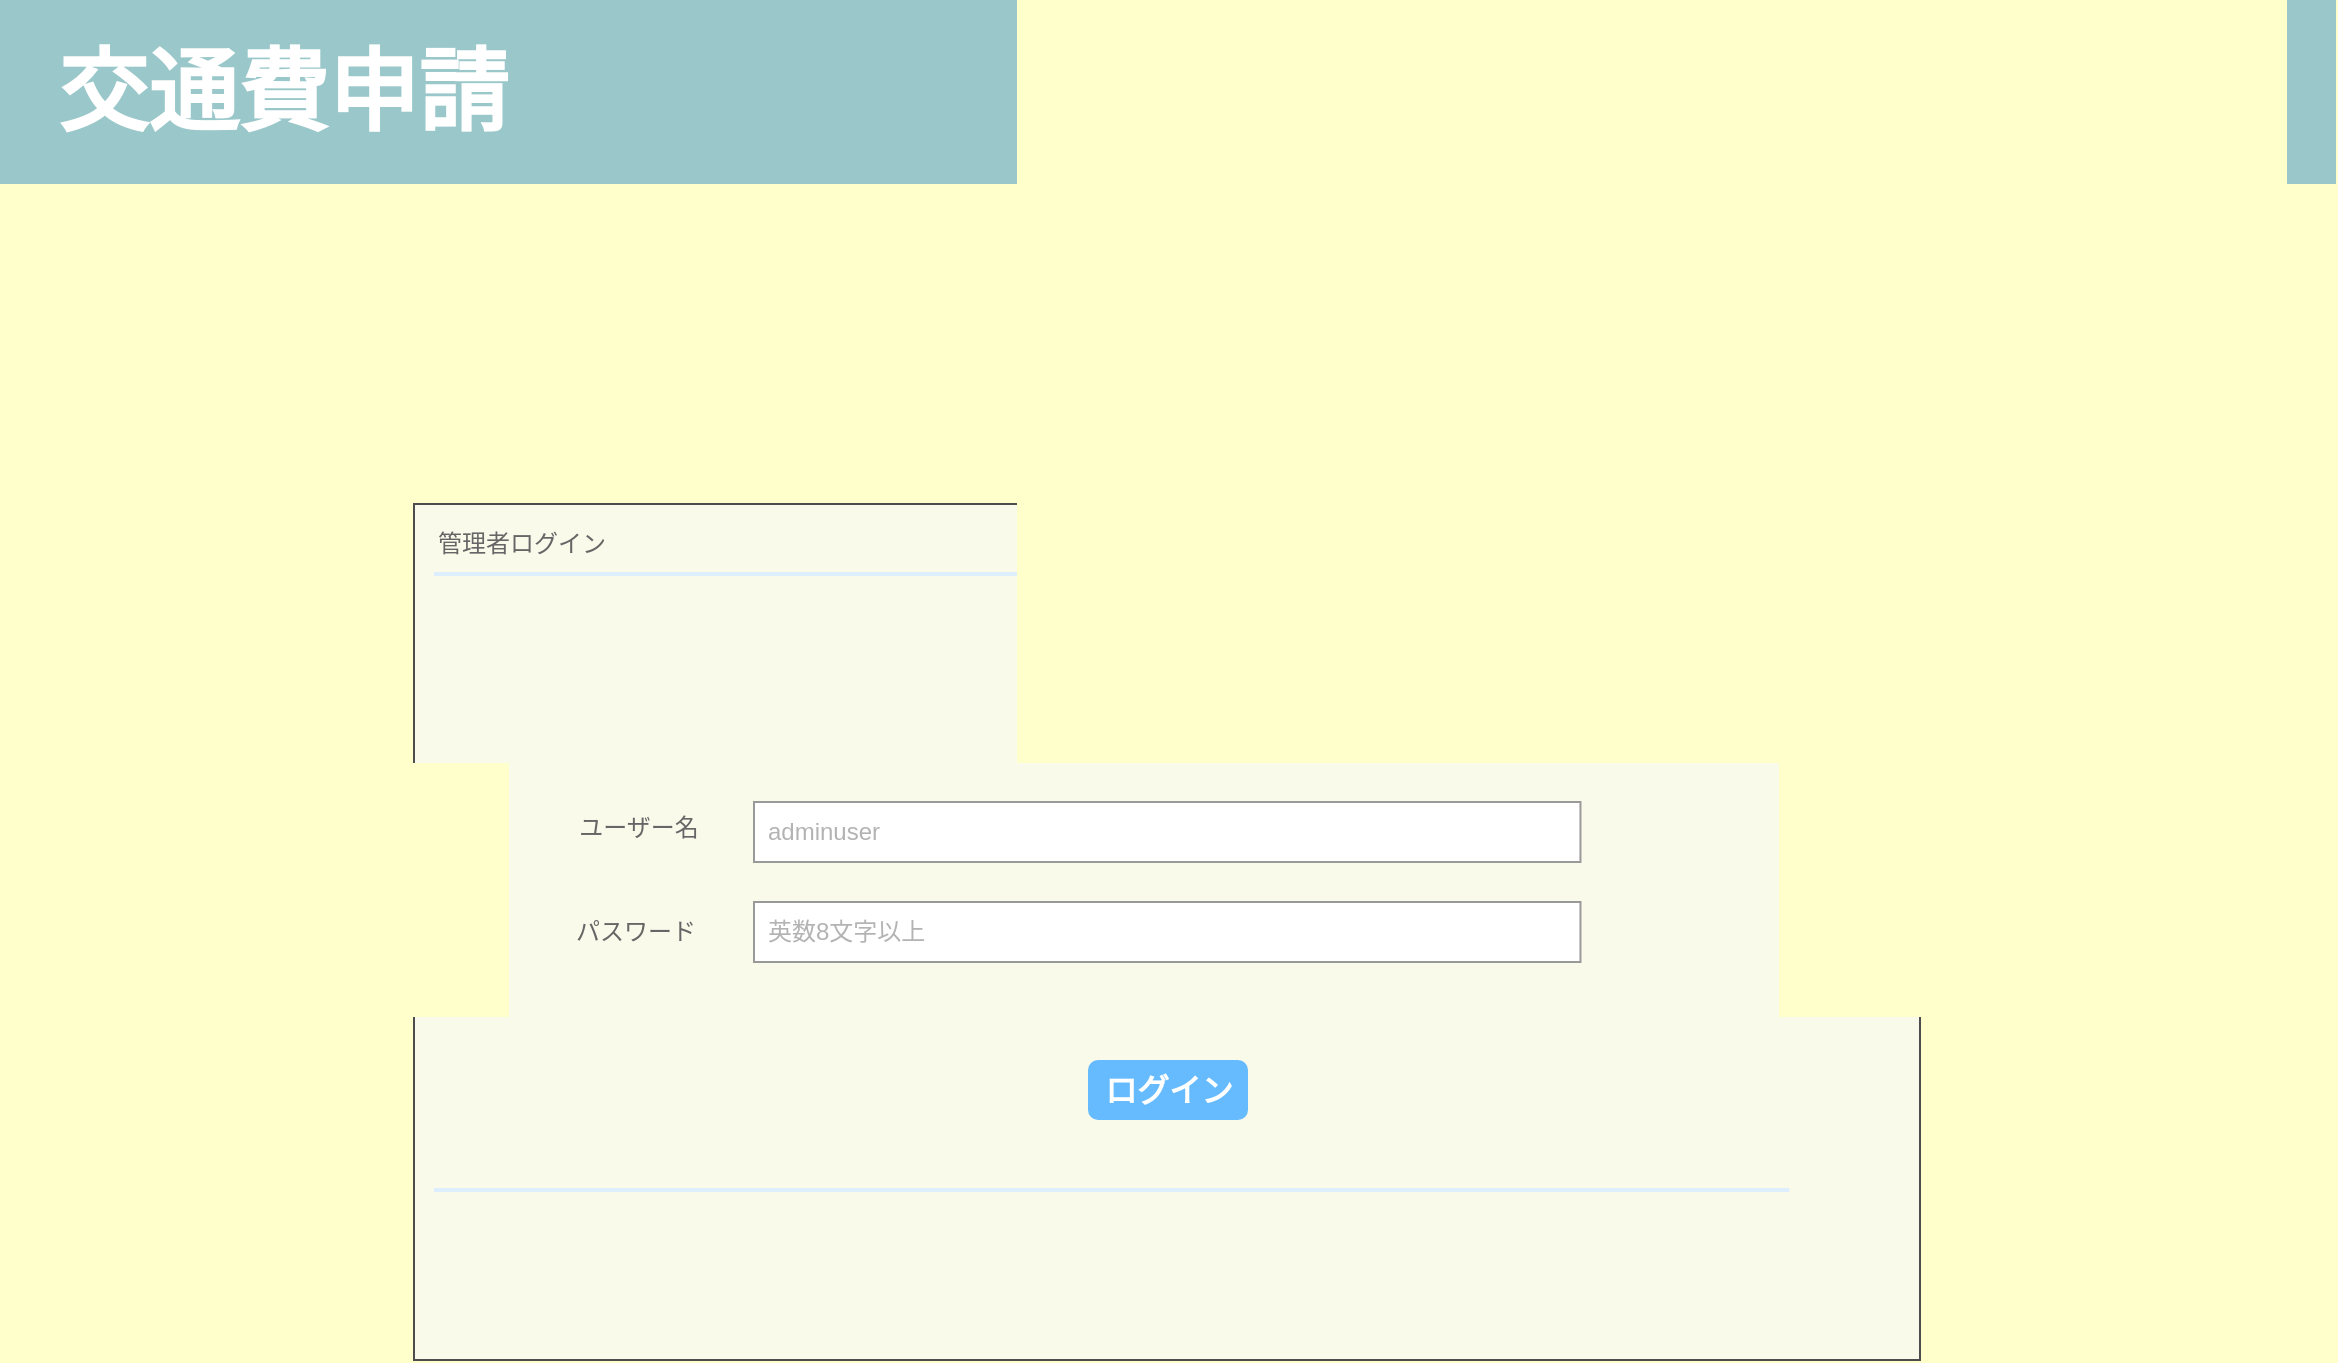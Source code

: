 <mxfile>
    <diagram id="is-97eqnPKfckBVYcZRJ" name="管理者ログイン">
        <mxGraphModel dx="474" dy="563" grid="1" gridSize="10" guides="1" tooltips="1" connect="1" arrows="1" fold="1" page="1" pageScale="1" pageWidth="1169" pageHeight="827" background="#FFFFCC" math="0" shadow="0">
            <root>
                <mxCell id="0"/>
                <mxCell id="1" parent="0"/>
                <mxCell id="ZRoZNxYcKyRI4Lc8KLFS-1" value="" style="rounded=0;html=1;labelBackgroundColor=none;labelBorderColor=#FFFFFF;fontFamily=Helvetica;fontSize=20;whiteSpace=wrap;fillColor=#9AC7C9;strokeColor=none;" parent="1" vertex="1">
                    <mxGeometry x="1" width="1168" height="92" as="geometry"/>
                </mxCell>
                <mxCell id="ZRoZNxYcKyRI4Lc8KLFS-2" value="交通費申請" style="text;html=1;align=center;verticalAlign=middle;resizable=0;points=[];autosize=1;fontFamily=Helvetica;fontSize=45;fontStyle=1;labelBorderColor=none;fontColor=#FFFFFF;" parent="1" vertex="1">
                    <mxGeometry x="20" y="13" width="243" height="66" as="geometry"/>
                </mxCell>
                <mxCell id="ZRoZNxYcKyRI4Lc8KLFS-3" value="" style="strokeWidth=1;shadow=0;dashed=0;align=center;html=1;shape=mxgraph.mockup.forms.rrect;rSize=0;labelBackgroundColor=none;fontFamily=Helvetica;fillColor=#FAFAEB;rounded=1;labelBorderColor=none;strokeColor=#4D4D4D;" parent="1" vertex="1">
                    <mxGeometry x="208" y="252" width="753" height="428" as="geometry"/>
                </mxCell>
                <mxCell id="ZRoZNxYcKyRI4Lc8KLFS-4" value="管理者ログイン" style="strokeWidth=1;shadow=0;dashed=0;align=center;html=1;shape=mxgraph.mockup.forms.anchor;fontSize=12;fontColor=#666666;align=left;resizeWidth=1;spacingLeft=0;rounded=1;" parent="ZRoZNxYcKyRI4Lc8KLFS-3" vertex="1">
                    <mxGeometry width="376.5" height="20" relative="1" as="geometry">
                        <mxPoint x="10" y="10" as="offset"/>
                    </mxGeometry>
                </mxCell>
                <mxCell id="ZRoZNxYcKyRI4Lc8KLFS-5" value="" style="shape=line;strokeColor=#ddeeff;strokeWidth=2;html=1;resizeWidth=1;rounded=1;" parent="ZRoZNxYcKyRI4Lc8KLFS-3" vertex="1">
                    <mxGeometry width="677.7" height="10" relative="1" as="geometry">
                        <mxPoint x="10" y="30" as="offset"/>
                    </mxGeometry>
                </mxCell>
                <mxCell id="ZRoZNxYcKyRI4Lc8KLFS-6" value="" style="strokeWidth=1;shadow=0;dashed=0;align=center;html=1;shape=mxgraph.mockup.forms.anchor;fontSize=12;fontColor=#666666;align=left;resizeWidth=1;spacingLeft=0;rounded=1;" parent="ZRoZNxYcKyRI4Lc8KLFS-3" vertex="1">
                    <mxGeometry width="376.5" height="20" relative="1" as="geometry">
                        <mxPoint x="80" y="159" as="offset"/>
                    </mxGeometry>
                </mxCell>
                <mxCell id="ZRoZNxYcKyRI4Lc8KLFS-7" value="パスワード" style="strokeWidth=1;shadow=0;dashed=0;align=center;html=1;shape=mxgraph.mockup.forms.anchor;fontSize=12;fontColor=#666666;align=left;resizeWidth=1;spacingLeft=0;rounded=1;" parent="ZRoZNxYcKyRI4Lc8KLFS-3" vertex="1">
                    <mxGeometry width="376.5" height="20" relative="1" as="geometry">
                        <mxPoint x="79" y="204" as="offset"/>
                    </mxGeometry>
                </mxCell>
                <mxCell id="ZRoZNxYcKyRI4Lc8KLFS-8" value="&lt;font color=&quot;#b3b3b3&quot;&gt;英数8文字以上&lt;/font&gt;" style="strokeWidth=1;shadow=0;dashed=0;align=center;html=1;shape=mxgraph.mockup.forms.rrect;rSize=0;strokeColor=#999999;fontColor=#666666;align=left;spacingLeft=5;resizeWidth=1;rounded=1;" parent="ZRoZNxYcKyRI4Lc8KLFS-3" vertex="1">
                    <mxGeometry width="413.232" height="30" relative="1" as="geometry">
                        <mxPoint x="170" y="199" as="offset"/>
                    </mxGeometry>
                </mxCell>
                <mxCell id="ZRoZNxYcKyRI4Lc8KLFS-9" value="ログイン" style="strokeWidth=1;shadow=0;dashed=0;align=center;html=1;shape=mxgraph.mockup.forms.rrect;rSize=5;strokeColor=none;fontColor=#ffffff;fillColor=#66bbff;fontSize=16;fontStyle=1;rounded=1;" parent="ZRoZNxYcKyRI4Lc8KLFS-3" vertex="1">
                    <mxGeometry y="1" width="80" height="30" relative="1" as="geometry">
                        <mxPoint x="337" y="-150" as="offset"/>
                    </mxGeometry>
                </mxCell>
                <mxCell id="ZRoZNxYcKyRI4Lc8KLFS-10" value="" style="shape=line;strokeColor=#ddeeff;strokeWidth=2;html=1;resizeWidth=1;rounded=1;" parent="ZRoZNxYcKyRI4Lc8KLFS-3" vertex="1">
                    <mxGeometry y="1" width="677.7" height="10" relative="1" as="geometry">
                        <mxPoint x="10" y="-90" as="offset"/>
                    </mxGeometry>
                </mxCell>
                <mxCell id="ZRoZNxYcKyRI4Lc8KLFS-11" value="" style="strokeWidth=1;shadow=0;dashed=0;align=center;html=1;shape=mxgraph.mockup.forms.anchor;fontSize=12;fontColor=#666666;align=left;spacingLeft=0;resizeWidth=1;rounded=1;" parent="ZRoZNxYcKyRI4Lc8KLFS-3" vertex="1">
                    <mxGeometry y="1" width="564.75" height="20" relative="1" as="geometry">
                        <mxPoint x="10" y="-70" as="offset"/>
                    </mxGeometry>
                </mxCell>
                <mxCell id="ZRoZNxYcKyRI4Lc8KLFS-13" value="ユーザー名" style="text;html=1;align=center;verticalAlign=middle;resizable=0;points=[];autosize=1;strokeColor=none;fillColor=none;fontSize=12;fontColor=#666666;" parent="ZRoZNxYcKyRI4Lc8KLFS-3" vertex="1">
                    <mxGeometry x="72" y="147" width="80" height="30" as="geometry"/>
                </mxCell>
                <mxCell id="EcP3S1xwey1CtbPV0Pm0-1" value="&lt;font color=&quot;#b3b3b3&quot;&gt;adminuser&lt;/font&gt;" style="strokeWidth=1;shadow=0;dashed=0;align=center;html=1;shape=mxgraph.mockup.forms.rrect;rSize=0;strokeColor=#999999;fontColor=#666666;align=left;spacingLeft=5;resizeWidth=1;rounded=1;" parent="ZRoZNxYcKyRI4Lc8KLFS-3" vertex="1">
                    <mxGeometry width="413.232" height="30" relative="1" as="geometry">
                        <mxPoint x="170" y="149" as="offset"/>
                    </mxGeometry>
                </mxCell>
            </root>
        </mxGraphModel>
    </diagram>
    <diagram id="jcyzG5aiHMN33TF2-tWh" name="管理者ページ">
        <mxGraphModel dx="1336" dy="751" grid="1" gridSize="10" guides="1" tooltips="1" connect="1" arrows="1" fold="1" page="1" pageScale="1" pageWidth="1169" pageHeight="827" background="#FFFFCC" math="0" shadow="0">
            <root>
                <mxCell id="0"/>
                <mxCell id="1" parent="0"/>
                <mxCell id="J4m1nUpnXeD98RypSmlU-12" value="" style="rounded=0;html=1;labelBackgroundColor=none;labelBorderColor=#FFFFFF;fontFamily=Helvetica;fontSize=20;whiteSpace=wrap;fillColor=#9AC7C9;strokeColor=none;" vertex="1" parent="1">
                    <mxGeometry width="1168" height="92" as="geometry"/>
                </mxCell>
                <mxCell id="J4m1nUpnXeD98RypSmlU-13" value="交通費申請" style="text;html=1;align=center;verticalAlign=middle;resizable=0;points=[];autosize=1;fontFamily=Helvetica;fontSize=45;fontStyle=1;labelBorderColor=none;fontColor=#FFFFFF;" vertex="1" parent="1">
                    <mxGeometry x="14" y="13" width="243" height="66" as="geometry"/>
                </mxCell>
                <mxCell id="YIJuaUXefAF7Pktz6SaF-1" value="&lt;font color=&quot;#454545&quot; style=&quot;font-size: 18px;&quot;&gt;ログアウト&lt;/font&gt;" style="text;html=1;align=center;verticalAlign=middle;resizable=0;points=[];autosize=1;strokeColor=none;fillColor=none;fontColor=#B3B3B3;fontSize=16;" vertex="1" parent="1">
                    <mxGeometry x="1010" y="26" width="110" height="40" as="geometry"/>
                </mxCell>
                <mxCell id="q-WbGLMSo0elJoH83OY0-1" value="&lt;font style=&quot;font-size: 24px;&quot;&gt;交通費申請一覧&lt;/font&gt;" style="text;html=1;align=center;verticalAlign=middle;resizable=0;points=[];autosize=1;strokeColor=none;fillColor=none;fontSize=22;fontColor=#000000;" vertex="1" parent="1">
                    <mxGeometry x="45" y="150" width="190" height="40" as="geometry"/>
                </mxCell>
                <mxCell id="q-WbGLMSo0elJoH83OY0-2" value="社員1" style="text;html=1;align=center;verticalAlign=middle;resizable=0;points=[];autosize=1;strokeColor=none;fillColor=none;fontSize=24;fontColor=#000000;fontStyle=4" vertex="1" parent="1">
                    <mxGeometry x="80" y="200" width="80" height="40" as="geometry"/>
                </mxCell>
                <mxCell id="q-WbGLMSo0elJoH83OY0-3" value="社員2" style="text;html=1;align=center;verticalAlign=middle;resizable=0;points=[];autosize=1;strokeColor=none;fillColor=none;fontSize=24;fontColor=#000000;fontStyle=4" vertex="1" parent="1">
                    <mxGeometry x="82" y="240" width="80" height="40" as="geometry"/>
                </mxCell>
                <mxCell id="q-WbGLMSo0elJoH83OY0-4" value="社員3" style="text;html=1;align=center;verticalAlign=middle;resizable=0;points=[];autosize=1;strokeColor=none;fillColor=none;fontSize=24;fontColor=#000000;fontStyle=4" vertex="1" parent="1">
                    <mxGeometry x="82" y="280" width="80" height="40" as="geometry"/>
                </mxCell>
                <mxCell id="q-WbGLMSo0elJoH83OY0-5" value="社員4" style="text;html=1;align=center;verticalAlign=middle;resizable=0;points=[];autosize=1;strokeColor=none;fillColor=none;fontSize=24;fontColor=#000000;fontStyle=4" vertex="1" parent="1">
                    <mxGeometry x="82" y="320" width="80" height="40" as="geometry"/>
                </mxCell>
            </root>
        </mxGraphModel>
    </diagram>
    <diagram id="3Ftpnsue0mK80tgvBLD9" name="新規登録画面">
        <mxGraphModel dx="474" dy="563" grid="0" gridSize="10" guides="1" tooltips="1" connect="1" arrows="1" fold="1" page="1" pageScale="1" pageWidth="1169" pageHeight="827" background="#FFFFCC" math="0" shadow="1">
            <root>
                <mxCell id="0"/>
                <mxCell id="1" parent="0"/>
                <mxCell id="6Pd2GsF8QuZSoFGcvB3E-1" value="" style="rounded=0;html=1;labelBackgroundColor=none;labelBorderColor=#FFFFFF;fontFamily=Helvetica;fontSize=20;whiteSpace=wrap;fillColor=#9AC7C9;strokeColor=none;" parent="1" vertex="1">
                    <mxGeometry x="1" width="1168" height="92" as="geometry"/>
                </mxCell>
                <mxCell id="dcYTiMI3qnZrEuzNgvXQ-1" value="交通費申請" style="text;html=1;align=center;verticalAlign=middle;resizable=0;points=[];autosize=1;fontFamily=Helvetica;fontSize=45;fontStyle=1;labelBorderColor=none;fontColor=#FFFFFF;" parent="1" vertex="1">
                    <mxGeometry x="20" y="13" width="243" height="66" as="geometry"/>
                </mxCell>
                <mxCell id="MCENPiWWrACwMx4QQVlr-1" value="" style="strokeWidth=1;shadow=0;dashed=0;align=center;html=1;shape=mxgraph.mockup.forms.rrect;rSize=0;labelBackgroundColor=none;fontFamily=Helvetica;fillColor=#FAFAEB;rounded=1;labelBorderColor=none;" parent="1" vertex="1">
                    <mxGeometry x="208" y="252" width="753" height="428" as="geometry"/>
                </mxCell>
                <mxCell id="MCENPiWWrACwMx4QQVlr-2" value="新規登録" style="strokeWidth=1;shadow=0;dashed=0;align=center;html=1;shape=mxgraph.mockup.forms.anchor;fontSize=12;fontColor=#666666;align=left;resizeWidth=1;spacingLeft=0;rounded=1;" parent="MCENPiWWrACwMx4QQVlr-1" vertex="1">
                    <mxGeometry width="376.5" height="20" relative="1" as="geometry">
                        <mxPoint x="10" y="10" as="offset"/>
                    </mxGeometry>
                </mxCell>
                <mxCell id="MCENPiWWrACwMx4QQVlr-3" value="" style="shape=line;strokeColor=#ddeeff;strokeWidth=2;html=1;resizeWidth=1;rounded=1;" parent="MCENPiWWrACwMx4QQVlr-1" vertex="1">
                    <mxGeometry width="677.7" height="10" relative="1" as="geometry">
                        <mxPoint x="10" y="30" as="offset"/>
                    </mxGeometry>
                </mxCell>
                <mxCell id="MCENPiWWrACwMx4QQVlr-4" value="" style="strokeWidth=1;shadow=0;dashed=0;align=center;html=1;shape=mxgraph.mockup.forms.anchor;fontSize=12;fontColor=#666666;align=left;resizeWidth=1;spacingLeft=0;rounded=1;" parent="MCENPiWWrACwMx4QQVlr-1" vertex="1">
                    <mxGeometry width="376.5" height="20" relative="1" as="geometry">
                        <mxPoint x="80" y="159" as="offset"/>
                    </mxGeometry>
                </mxCell>
                <mxCell id="MCENPiWWrACwMx4QQVlr-6" value="パスワード" style="strokeWidth=1;shadow=0;dashed=0;align=center;html=1;shape=mxgraph.mockup.forms.anchor;fontSize=12;fontColor=#666666;align=left;resizeWidth=1;spacingLeft=0;rounded=1;" parent="MCENPiWWrACwMx4QQVlr-1" vertex="1">
                    <mxGeometry width="376.5" height="20" relative="1" as="geometry">
                        <mxPoint x="79" y="204" as="offset"/>
                    </mxGeometry>
                </mxCell>
                <mxCell id="MCENPiWWrACwMx4QQVlr-7" value="&lt;font color=&quot;#b3b3b3&quot;&gt;英数8文字以上&lt;/font&gt;" style="strokeWidth=1;shadow=0;dashed=0;align=center;html=1;shape=mxgraph.mockup.forms.rrect;rSize=0;strokeColor=#999999;fontColor=#666666;align=left;spacingLeft=5;resizeWidth=1;rounded=1;" parent="MCENPiWWrACwMx4QQVlr-1" vertex="1">
                    <mxGeometry width="413.232" height="30" relative="1" as="geometry">
                        <mxPoint x="170" y="199" as="offset"/>
                    </mxGeometry>
                </mxCell>
                <mxCell id="MCENPiWWrACwMx4QQVlr-8" value="ログイン" style="strokeWidth=1;shadow=0;dashed=0;align=center;html=1;shape=mxgraph.mockup.forms.rrect;rSize=5;strokeColor=none;fontColor=#ffffff;fillColor=#66bbff;fontSize=16;fontStyle=1;rounded=1;" parent="MCENPiWWrACwMx4QQVlr-1" vertex="1">
                    <mxGeometry y="1" width="80" height="30" relative="1" as="geometry">
                        <mxPoint x="12" y="-48" as="offset"/>
                    </mxGeometry>
                </mxCell>
                <mxCell id="MCENPiWWrACwMx4QQVlr-10" value="" style="shape=line;strokeColor=#ddeeff;strokeWidth=2;html=1;resizeWidth=1;rounded=1;" parent="MCENPiWWrACwMx4QQVlr-1" vertex="1">
                    <mxGeometry y="1" width="677.7" height="10" relative="1" as="geometry">
                        <mxPoint x="10" y="-90" as="offset"/>
                    </mxGeometry>
                </mxCell>
                <mxCell id="MCENPiWWrACwMx4QQVlr-11" value="" style="strokeWidth=1;shadow=0;dashed=0;align=center;html=1;shape=mxgraph.mockup.forms.anchor;fontSize=12;fontColor=#666666;align=left;spacingLeft=0;resizeWidth=1;rounded=1;" parent="MCENPiWWrACwMx4QQVlr-1" vertex="1">
                    <mxGeometry y="1" width="564.75" height="20" relative="1" as="geometry">
                        <mxPoint x="10" y="-70" as="offset"/>
                    </mxGeometry>
                </mxCell>
                <mxCell id="MCENPiWWrACwMx4QQVlr-12" value="新規登録" style="strokeWidth=1;shadow=0;dashed=0;align=center;html=1;shape=mxgraph.mockup.forms.rrect;rSize=5;strokeColor=none;fontColor=#ffffff;fillColor=#66bbff;fontSize=16;fontStyle=1;rounded=1;" parent="MCENPiWWrACwMx4QQVlr-1" vertex="1">
                    <mxGeometry y="1" width="80" height="30" relative="1" as="geometry">
                        <mxPoint x="337" y="-168" as="offset"/>
                    </mxGeometry>
                </mxCell>
                <mxCell id="noNWJcnx5OgWmS-rq_Wt-1" value="社員番号" style="text;html=1;align=center;verticalAlign=middle;resizable=0;points=[];autosize=1;strokeColor=none;fillColor=none;fontSize=12;fontColor=#666666;" parent="MCENPiWWrACwMx4QQVlr-1" vertex="1">
                    <mxGeometry x="72" y="149" width="66" height="26" as="geometry"/>
                </mxCell>
                <mxCell id="noNWJcnx5OgWmS-rq_Wt-2" value="&lt;font color=&quot;#b3b3b3&quot;&gt;※0001&lt;/font&gt;" style="strokeWidth=1;shadow=0;dashed=0;align=center;html=1;shape=mxgraph.mockup.forms.rrect;rSize=0;strokeColor=#999999;fontColor=#000000;align=left;spacingLeft=5;resizeWidth=1;rounded=1;" parent="MCENPiWWrACwMx4QQVlr-1" vertex="1">
                    <mxGeometry width="91" height="30" relative="1" as="geometry">
                        <mxPoint x="170" y="145" as="offset"/>
                    </mxGeometry>
                </mxCell>
                <mxCell id="noNWJcnx5OgWmS-rq_Wt-3" value="氏名" style="text;html=1;align=center;verticalAlign=middle;resizable=0;points=[];autosize=1;strokeColor=none;fillColor=none;fontSize=12;fontColor=#666666;" parent="MCENPiWWrACwMx4QQVlr-1" vertex="1">
                    <mxGeometry x="273" y="149" width="42" height="26" as="geometry"/>
                </mxCell>
                <mxCell id="noNWJcnx5OgWmS-rq_Wt-4" value="&lt;font color=&quot;#b3b3b3&quot;&gt;姓&lt;/font&gt;" style="strokeWidth=1;shadow=0;dashed=0;align=center;html=1;shape=mxgraph.mockup.forms.rrect;rSize=0;strokeColor=#999999;fontColor=#666666;align=left;spacingLeft=5;resizeWidth=1;rounded=1;labelBorderColor=none;" parent="MCENPiWWrACwMx4QQVlr-1" vertex="1">
                    <mxGeometry width="114" height="30" relative="1" as="geometry">
                        <mxPoint x="317" y="145" as="offset"/>
                    </mxGeometry>
                </mxCell>
                <mxCell id="noNWJcnx5OgWmS-rq_Wt-5" value="&lt;font color=&quot;#b3b3b3&quot;&gt;名&lt;/font&gt;" style="strokeWidth=1;shadow=0;dashed=0;align=center;html=1;shape=mxgraph.mockup.forms.rrect;rSize=0;strokeColor=#999999;fontColor=#666666;align=left;spacingLeft=5;resizeWidth=1;rounded=1;" parent="MCENPiWWrACwMx4QQVlr-1" vertex="1">
                    <mxGeometry width="121" height="30" relative="1" as="geometry">
                        <mxPoint x="460" y="145" as="offset"/>
                    </mxGeometry>
                </mxCell>
                <mxCell id="ZhOUr7Lmh_wco9q1o7FD-14" value="ログイン" style="text;html=1;align=center;verticalAlign=middle;resizable=0;points=[];autosize=1;strokeColor=none;fillColor=none;fontSize=18;fontColor=#454545;" parent="1" vertex="1">
                    <mxGeometry x="1023" y="36" width="90" height="34" as="geometry"/>
                </mxCell>
            </root>
        </mxGraphModel>
    </diagram>
    <diagram id="LOYmyGVF4Wbl7JYf4MzZ" name="ログイン画面">
        <mxGraphModel dx="474" dy="563" grid="0" gridSize="10" guides="1" tooltips="1" connect="1" arrows="1" fold="1" page="1" pageScale="1" pageWidth="1169" pageHeight="827" background="#FFFFCC" math="0" shadow="1">
            <root>
                <mxCell id="0"/>
                <mxCell id="1" parent="0"/>
                <mxCell id="4" value="" style="strokeWidth=1;shadow=0;dashed=0;align=center;html=1;shape=mxgraph.mockup.forms.rrect;rSize=0;labelBackgroundColor=none;fontFamily=Helvetica;fillColor=#FAFAEB;rounded=1;labelBorderColor=none;" parent="1" vertex="1">
                    <mxGeometry x="208" y="259" width="753" height="428" as="geometry"/>
                </mxCell>
                <mxCell id="5" value="ログイン" style="strokeWidth=1;shadow=0;dashed=0;align=center;html=1;shape=mxgraph.mockup.forms.anchor;fontSize=12;fontColor=#666666;align=left;resizeWidth=1;spacingLeft=0;rounded=1;" parent="4" vertex="1">
                    <mxGeometry width="376.5" height="20" relative="1" as="geometry">
                        <mxPoint x="10" y="10" as="offset"/>
                    </mxGeometry>
                </mxCell>
                <mxCell id="6" value="" style="shape=line;strokeColor=#ddeeff;strokeWidth=2;html=1;resizeWidth=1;rounded=1;" parent="4" vertex="1">
                    <mxGeometry width="677.7" height="10" relative="1" as="geometry">
                        <mxPoint x="10" y="30" as="offset"/>
                    </mxGeometry>
                </mxCell>
                <mxCell id="7" value="社員番号" style="strokeWidth=1;shadow=0;dashed=0;align=center;html=1;shape=mxgraph.mockup.forms.anchor;fontSize=12;fontColor=#666666;align=left;resizeWidth=1;spacingLeft=0;rounded=1;" parent="4" vertex="1">
                    <mxGeometry width="376.5" height="20" relative="1" as="geometry">
                        <mxPoint x="79" y="123" as="offset"/>
                    </mxGeometry>
                </mxCell>
                <mxCell id="8" value="※0001" style="strokeWidth=1;shadow=0;dashed=0;align=center;html=1;shape=mxgraph.mockup.forms.rrect;rSize=0;strokeColor=#999999;fontColor=#B3B3B3;align=left;spacingLeft=5;resizeWidth=1;rounded=1;" parent="4" vertex="1">
                    <mxGeometry width="121" height="30" relative="1" as="geometry">
                        <mxPoint x="170" y="116" as="offset"/>
                    </mxGeometry>
                </mxCell>
                <mxCell id="9" value="パスワード" style="strokeWidth=1;shadow=0;dashed=0;align=center;html=1;shape=mxgraph.mockup.forms.anchor;fontSize=12;fontColor=#666666;align=left;resizeWidth=1;spacingLeft=0;rounded=1;" parent="4" vertex="1">
                    <mxGeometry width="376.5" height="20" relative="1" as="geometry">
                        <mxPoint x="81" y="175" as="offset"/>
                    </mxGeometry>
                </mxCell>
                <mxCell id="10" value="英数8文字以上" style="strokeWidth=1;shadow=0;dashed=0;align=center;html=1;shape=mxgraph.mockup.forms.rrect;rSize=0;strokeColor=#999999;fontColor=#B3B3B3;align=left;spacingLeft=5;resizeWidth=1;rounded=1;" parent="4" vertex="1">
                    <mxGeometry width="413.232" height="30" relative="1" as="geometry">
                        <mxPoint x="170" y="168" as="offset"/>
                    </mxGeometry>
                </mxCell>
                <mxCell id="11" value="ログイン" style="strokeWidth=1;shadow=0;dashed=0;align=center;html=1;shape=mxgraph.mockup.forms.rrect;rSize=5;strokeColor=none;fontColor=#ffffff;fillColor=#66bbff;fontSize=16;fontStyle=1;rounded=1;" parent="4" vertex="1">
                    <mxGeometry y="1" width="80" height="30" relative="1" as="geometry">
                        <mxPoint x="337" y="-160" as="offset"/>
                    </mxGeometry>
                </mxCell>
                <mxCell id="13" value="" style="shape=line;strokeColor=#ddeeff;strokeWidth=2;html=1;resizeWidth=1;rounded=1;" parent="4" vertex="1">
                    <mxGeometry y="1" width="677.7" height="10" relative="1" as="geometry">
                        <mxPoint x="10" y="-90" as="offset"/>
                    </mxGeometry>
                </mxCell>
                <mxCell id="14" value="" style="strokeWidth=1;shadow=0;dashed=0;align=center;html=1;shape=mxgraph.mockup.forms.anchor;fontSize=12;fontColor=#666666;align=left;spacingLeft=0;resizeWidth=1;rounded=1;" parent="4" vertex="1">
                    <mxGeometry y="1" width="564.75" height="20" relative="1" as="geometry">
                        <mxPoint x="10" y="-70" as="offset"/>
                    </mxGeometry>
                </mxCell>
                <mxCell id="15" value="新規登録" style="strokeWidth=1;shadow=0;dashed=0;align=center;html=1;shape=mxgraph.mockup.forms.rrect;rSize=5;strokeColor=none;fontColor=#ffffff;fillColor=#66bbff;fontSize=16;fontStyle=1;rounded=1;" parent="4" vertex="1">
                    <mxGeometry y="1" width="80" height="30" relative="1" as="geometry">
                        <mxPoint x="20" y="-50" as="offset"/>
                    </mxGeometry>
                </mxCell>
                <mxCell id="ufLwoc67Vi-EaBq74rZ9-15" value="" style="rounded=0;html=1;labelBackgroundColor=none;labelBorderColor=#FFFFFF;fontFamily=Helvetica;fontSize=20;whiteSpace=wrap;fillColor=#9AC7C9;strokeColor=none;" parent="1" vertex="1">
                    <mxGeometry width="1168" height="92" as="geometry"/>
                </mxCell>
                <mxCell id="keg77KsjB8LDod6NsoIr-15" value="交通費申請" style="text;html=1;align=center;verticalAlign=middle;resizable=0;points=[];autosize=1;fontFamily=Helvetica;fontSize=45;fontStyle=1;labelBorderColor=none;fontColor=#FFFFFF;" parent="1" vertex="1">
                    <mxGeometry x="14" y="13" width="243" height="66" as="geometry"/>
                </mxCell>
                <mxCell id="ud4AAGY4JtHnj4zEprO4-15" value="新規登録" style="text;html=1;align=center;verticalAlign=middle;resizable=0;points=[];autosize=1;strokeColor=none;fillColor=none;fontSize=18;fontColor=#454545;" parent="1" vertex="1">
                    <mxGeometry x="1007" y="29" width="90" height="34" as="geometry"/>
                </mxCell>
            </root>
        </mxGraphModel>
    </diagram>
    <diagram id="RIAC0EbTayxMDubIXvb1" name="申請画面">
        <mxGraphModel dx="2812" dy="1390" grid="0" gridSize="10" guides="0" tooltips="1" connect="1" arrows="1" fold="1" page="1" pageScale="1" pageWidth="1169" pageHeight="827" background="#FFFFCC" math="0" shadow="0">
            <root>
                <mxCell id="0"/>
                <mxCell id="1" parent="0"/>
                <mxCell id="KPNZzxhX32pVGPNTDT7a-6" value="" style="rounded=0;html=1;labelBackgroundColor=none;labelBorderColor=#FFFFFF;fontFamily=Helvetica;fontSize=20;whiteSpace=wrap;fillColor=#9AC7C9;strokeColor=none;shadow=1;" parent="1" vertex="1">
                    <mxGeometry x="-2337" y="-826.5" width="1165" height="92" as="geometry"/>
                </mxCell>
                <mxCell id="KPNZzxhX32pVGPNTDT7a-2" value="交通費申請" style="text;html=1;align=center;verticalAlign=middle;resizable=0;points=[];autosize=1;fontFamily=Helvetica;fontSize=45;fontStyle=1;labelBorderColor=none;fontColor=#FFFFFF;shadow=1;" parent="1" vertex="1">
                    <mxGeometry x="-2326" y="-809.5" width="243" height="66" as="geometry"/>
                </mxCell>
                <mxCell id="KPNZzxhX32pVGPNTDT7a-8" value="&lt;h1&gt;&lt;br&gt;&lt;/h1&gt;" style="text;html=1;strokeColor=none;fillColor=none;spacing=5;spacingTop=-20;whiteSpace=wrap;overflow=hidden;rounded=0;labelBackgroundColor=none;labelBorderColor=none;fontFamily=Helvetica;fontSize=34;fontColor=#454545;shadow=1;" parent="1" vertex="1">
                    <mxGeometry x="-1818" y="-548" width="190" height="120" as="geometry"/>
                </mxCell>
                <mxCell id="KPNZzxhX32pVGPNTDT7a-10" value="ログアウト" style="text;html=1;align=center;verticalAlign=middle;resizable=0;points=[];autosize=1;strokeColor=none;fillColor=none;fontSize=18;fontFamily=Helvetica;fontColor=#454545;shadow=1;" parent="1" vertex="1">
                    <mxGeometry x="-1950" y="-793.5" width="108" height="34" as="geometry"/>
                </mxCell>
                <mxCell id="KPNZzxhX32pVGPNTDT7a-11" value="申請一覧" style="text;html=1;align=center;verticalAlign=middle;resizable=0;points=[];autosize=1;strokeColor=none;fillColor=none;fontSize=18;fontFamily=Helvetica;fontColor=#454545;shadow=1;" parent="1" vertex="1">
                    <mxGeometry x="-2048" y="-793.5" width="90" height="34" as="geometry"/>
                </mxCell>
                <mxCell id="Z5tVrCNT5nxZuw_wqPJo-1" value="2024/6/27" style="rounded=1;whiteSpace=wrap;html=1;glass=0;labelBackgroundColor=none;labelBorderColor=none;sketch=0;fontFamily=Helvetica;fontSize=18;fontColor=#595959;fillColor=#FAFAEB;strokeColor=#595959;shadow=1;" parent="1" vertex="1">
                    <mxGeometry x="-2321" y="-607" width="159" height="38" as="geometry"/>
                </mxCell>
                <mxCell id="Z5tVrCNT5nxZuw_wqPJo-3" value="日付" style="text;html=1;align=center;verticalAlign=middle;resizable=0;points=[];autosize=1;strokeColor=none;fillColor=none;fontSize=18;fontFamily=Helvetica;fontColor=#595959;shadow=1;" parent="1" vertex="1">
                    <mxGeometry x="-2328" y="-650" width="54" height="34" as="geometry"/>
                </mxCell>
                <mxCell id="Z5tVrCNT5nxZuw_wqPJo-6" value="利用区間" style="text;html=1;align=center;verticalAlign=middle;resizable=0;points=[];autosize=1;strokeColor=none;fillColor=none;fontSize=18;fontFamily=Helvetica;fontColor=#595959;shadow=1;" parent="1" vertex="1">
                    <mxGeometry x="-2153" y="-647.5" width="90" height="34" as="geometry"/>
                </mxCell>
                <mxCell id="Z5tVrCNT5nxZuw_wqPJo-7" value="大阪" style="rounded=1;whiteSpace=wrap;html=1;glass=0;labelBackgroundColor=none;labelBorderColor=none;sketch=0;fontFamily=Helvetica;fontSize=18;fontColor=#595959;fillColor=#FAFAEB;strokeColor=#595959;shadow=1;" parent="1" vertex="1">
                    <mxGeometry x="-2155" y="-607" width="165" height="38" as="geometry"/>
                </mxCell>
                <mxCell id="bIvraguZj1bmIyNBpxDQ-1" value="姫路" style="rounded=1;whiteSpace=wrap;html=1;glass=0;labelBackgroundColor=none;labelBorderColor=none;sketch=0;fontFamily=Helvetica;fontSize=18;fontColor=#595959;fillColor=#FAFAEB;strokeColor=#595959;shadow=1;" parent="1" vertex="1">
                    <mxGeometry x="-1974" y="-607" width="164" height="38" as="geometry"/>
                </mxCell>
                <mxCell id="bIvraguZj1bmIyNBpxDQ-2" value="～" style="text;html=1;align=center;verticalAlign=middle;resizable=0;points=[];autosize=1;strokeColor=none;fillColor=none;shadow=1;" parent="1" vertex="1">
                    <mxGeometry x="-1996" y="-601" width="30" height="26" as="geometry"/>
                </mxCell>
                <mxCell id="bIvraguZj1bmIyNBpxDQ-5" value="電車" style="rounded=1;whiteSpace=wrap;html=1;glass=0;labelBackgroundColor=none;labelBorderColor=none;sketch=0;fontFamily=Helvetica;fontSize=18;fontColor=#595959;fillColor=#FAFAEB;strokeColor=#595959;shadow=1;" parent="1" vertex="1">
                    <mxGeometry x="-1802" y="-607" width="169" height="38" as="geometry"/>
                </mxCell>
                <mxCell id="bIvraguZj1bmIyNBpxDQ-7" value="▼" style="text;html=1;align=center;verticalAlign=middle;resizable=0;points=[];autosize=1;strokeColor=none;fillColor=none;strokeWidth=3;fontSize=16;shadow=1;" parent="1" vertex="1">
                    <mxGeometry x="-1667" y="-603.5" width="34" height="31" as="geometry"/>
                </mxCell>
                <mxCell id="bIvraguZj1bmIyNBpxDQ-8" value="&lt;font style=&quot;font-size: 18px;&quot;&gt;交通機関&lt;/font&gt;" style="text;html=1;align=center;verticalAlign=middle;resizable=0;points=[];autosize=1;strokeColor=none;fillColor=none;fontSize=16;shadow=1;fontColor=#454545;" parent="1" vertex="1">
                    <mxGeometry x="-1811" y="-649.5" width="90" height="34" as="geometry"/>
                </mxCell>
                <mxCell id="bIvraguZj1bmIyNBpxDQ-9" value="1500円" style="rounded=1;whiteSpace=wrap;html=1;glass=0;labelBackgroundColor=none;labelBorderColor=none;sketch=0;fontFamily=Helvetica;fontSize=18;fontColor=#595959;fillColor=#FAFAEB;strokeColor=#595959;align=center;shadow=1;" parent="1" vertex="1">
                    <mxGeometry x="-1623" y="-607" width="169" height="38" as="geometry"/>
                </mxCell>
                <mxCell id="bIvraguZj1bmIyNBpxDQ-10" value="&lt;font color=&quot;#454545&quot; style=&quot;font-size: 18px;&quot;&gt;金額&lt;/font&gt;" style="text;html=1;align=center;verticalAlign=middle;resizable=0;points=[];autosize=1;strokeColor=none;fillColor=none;fontSize=16;shadow=1;" parent="1" vertex="1">
                    <mxGeometry x="-1630" y="-647" width="54" height="34" as="geometry"/>
                </mxCell>
                <mxCell id="bIvraguZj1bmIyNBpxDQ-11" value="帰社日" style="rounded=1;whiteSpace=wrap;html=1;glass=0;labelBackgroundColor=none;labelBorderColor=none;sketch=0;fontFamily=Helvetica;fontSize=18;fontColor=#595959;fillColor=#FAFAEB;strokeColor=#595959;align=center;shadow=1;" parent="1" vertex="1">
                    <mxGeometry x="-1446" y="-607" width="205" height="38" as="geometry"/>
                </mxCell>
                <mxCell id="bIvraguZj1bmIyNBpxDQ-12" value="&lt;font color=&quot;#454545&quot; style=&quot;font-size: 18px;&quot;&gt;備考&lt;/font&gt;" style="text;html=1;align=center;verticalAlign=middle;resizable=0;points=[];autosize=1;strokeColor=none;fillColor=none;fontSize=16;shadow=1;" parent="1" vertex="1">
                    <mxGeometry x="-1451" y="-647" width="54" height="34" as="geometry"/>
                </mxCell>
                <mxCell id="bIvraguZj1bmIyNBpxDQ-16" value="" style="html=1;verticalLabelPosition=bottom;align=center;labelBackgroundColor=#ffffff;verticalAlign=top;strokeWidth=2;strokeColor=#0080F0;shadow=1;dashed=0;shape=mxgraph.ios7.icons.add;fontSize=27;" parent="1" vertex="1">
                    <mxGeometry x="-1227" y="-603" width="30" height="30" as="geometry"/>
                </mxCell>
                <mxCell id="bIvraguZj1bmIyNBpxDQ-17" value="2024/6/27" style="rounded=1;whiteSpace=wrap;html=1;glass=0;labelBackgroundColor=none;labelBorderColor=none;sketch=0;fontFamily=Helvetica;fontSize=18;fontColor=#595959;fillColor=#FAFAEB;strokeColor=#595959;shadow=1;" parent="1" vertex="1">
                    <mxGeometry x="-2321" y="-556" width="159" height="38" as="geometry"/>
                </mxCell>
                <mxCell id="bIvraguZj1bmIyNBpxDQ-18" value="姫路" style="rounded=1;whiteSpace=wrap;html=1;glass=0;labelBackgroundColor=none;labelBorderColor=none;sketch=0;fontFamily=Helvetica;fontSize=18;fontColor=#595959;fillColor=#FAFAEB;strokeColor=#595959;shadow=1;" parent="1" vertex="1">
                    <mxGeometry x="-2153" y="-556" width="165" height="38" as="geometry"/>
                </mxCell>
                <mxCell id="bIvraguZj1bmIyNBpxDQ-19" value="～" style="text;html=1;align=center;verticalAlign=middle;resizable=0;points=[];autosize=1;strokeColor=none;fillColor=none;shadow=1;" parent="1" vertex="1">
                    <mxGeometry x="-1996" y="-550" width="30" height="26" as="geometry"/>
                </mxCell>
                <mxCell id="bIvraguZj1bmIyNBpxDQ-20" value="大阪" style="rounded=1;whiteSpace=wrap;html=1;glass=0;labelBackgroundColor=none;labelBorderColor=none;sketch=0;fontFamily=Helvetica;fontSize=18;fontColor=#595959;fillColor=#FAFAEB;strokeColor=#595959;shadow=1;" parent="1" vertex="1">
                    <mxGeometry x="-1974" y="-556" width="164" height="38" as="geometry"/>
                </mxCell>
                <mxCell id="bIvraguZj1bmIyNBpxDQ-21" value="電車" style="rounded=1;whiteSpace=wrap;html=1;glass=0;labelBackgroundColor=none;labelBorderColor=none;sketch=0;fontFamily=Helvetica;fontSize=18;fontColor=#595959;fillColor=#FAFAEB;strokeColor=#595959;shadow=1;" parent="1" vertex="1">
                    <mxGeometry x="-1802" y="-556" width="169" height="38" as="geometry"/>
                </mxCell>
                <mxCell id="bIvraguZj1bmIyNBpxDQ-22" value="▼" style="text;html=1;align=center;verticalAlign=middle;resizable=0;points=[];autosize=1;strokeColor=none;fillColor=none;strokeWidth=3;fontSize=16;shadow=1;" parent="1" vertex="1">
                    <mxGeometry x="-1667" y="-552.5" width="34" height="31" as="geometry"/>
                </mxCell>
                <mxCell id="bIvraguZj1bmIyNBpxDQ-23" value="1500円" style="rounded=1;whiteSpace=wrap;html=1;glass=0;labelBackgroundColor=none;labelBorderColor=none;sketch=0;fontFamily=Helvetica;fontSize=18;fontColor=#595959;fillColor=#FAFAEB;strokeColor=#595959;shadow=1;" parent="1" vertex="1">
                    <mxGeometry x="-1623" y="-556" width="169" height="38" as="geometry"/>
                </mxCell>
                <mxCell id="bIvraguZj1bmIyNBpxDQ-24" value="帰社日" style="rounded=1;whiteSpace=wrap;html=1;glass=0;labelBackgroundColor=none;labelBorderColor=none;sketch=0;fontFamily=Helvetica;fontSize=18;fontColor=#595959;fillColor=#FAFAEB;strokeColor=#595959;shadow=1;" parent="1" vertex="1">
                    <mxGeometry x="-1446" y="-556" width="205" height="38" as="geometry"/>
                </mxCell>
                <mxCell id="bIvraguZj1bmIyNBpxDQ-25" value="" style="html=1;verticalLabelPosition=bottom;align=center;labelBackgroundColor=#ffffff;verticalAlign=top;strokeWidth=2;strokeColor=#0080F0;shadow=1;dashed=0;shape=mxgraph.ios7.icons.delete;fontSize=27;" parent="1" vertex="1">
                    <mxGeometry x="-1227" y="-552" width="30" height="30" as="geometry"/>
                </mxCell>
                <mxCell id="bIvraguZj1bmIyNBpxDQ-27" value="" style="strokeWidth=1;shadow=1;dashed=0;align=center;html=1;shape=mxgraph.mockup.buttons.multiButton;fillColor=#9AC7C9;strokeColor=none;mainText=;subText=;fontSize=21;fontColor=#454545;fontStyle=1;labelBorderColor=#FFFFFF;" parent="1" vertex="1">
                    <mxGeometry x="-1866" y="-159" width="223" height="50" as="geometry"/>
                </mxCell>
                <mxCell id="bIvraguZj1bmIyNBpxDQ-28" value="&lt;font color=&quot;#ffffff&quot;&gt;確認する&lt;/font&gt;" style="strokeWidth=1;shadow=1;dashed=0;align=center;html=1;shape=mxgraph.mockup.anchor;fontSize=28;fontColor=#454545;fontStyle=1;whiteSpace=wrap;strokeColor=#454545;fillColor=#454545;" parent="bIvraguZj1bmIyNBpxDQ-27" vertex="1">
                    <mxGeometry y="15" width="223" height="20" as="geometry"/>
                </mxCell>
                <mxCell id="1tk1IOHCzA6Mpa70l-nl-11" value="" style="rounded=1;whiteSpace=wrap;html=1;glass=0;labelBackgroundColor=none;labelBorderColor=none;sketch=0;fontFamily=Helvetica;fontSize=18;fontColor=#595959;fillColor=#FAFAEB;strokeColor=#595959;shadow=1;" parent="1" vertex="1">
                    <mxGeometry x="-2321" y="-505" width="159" height="38" as="geometry"/>
                </mxCell>
                <mxCell id="1tk1IOHCzA6Mpa70l-nl-12" value="" style="rounded=1;whiteSpace=wrap;html=1;glass=0;labelBackgroundColor=none;labelBorderColor=none;sketch=0;fontFamily=Helvetica;fontSize=18;fontColor=#595959;fillColor=#FAFAEB;strokeColor=#595959;shadow=1;" parent="1" vertex="1">
                    <mxGeometry x="-2155" y="-505" width="165" height="38" as="geometry"/>
                </mxCell>
                <mxCell id="1tk1IOHCzA6Mpa70l-nl-13" value="～" style="text;html=1;align=center;verticalAlign=middle;resizable=0;points=[];autosize=1;strokeColor=none;fillColor=none;shadow=1;" parent="1" vertex="1">
                    <mxGeometry x="-1996" y="-501" width="30" height="26" as="geometry"/>
                </mxCell>
                <mxCell id="1tk1IOHCzA6Mpa70l-nl-14" value="" style="rounded=1;whiteSpace=wrap;html=1;glass=0;labelBackgroundColor=none;labelBorderColor=none;sketch=0;fontFamily=Helvetica;fontSize=18;fontColor=#595959;fillColor=#FAFAEB;strokeColor=#595959;shadow=1;" parent="1" vertex="1">
                    <mxGeometry x="-1974" y="-507" width="164" height="38" as="geometry"/>
                </mxCell>
                <mxCell id="1tk1IOHCzA6Mpa70l-nl-15" value="" style="rounded=1;whiteSpace=wrap;html=1;glass=0;labelBackgroundColor=none;labelBorderColor=none;sketch=0;fontFamily=Helvetica;fontSize=18;fontColor=#595959;fillColor=#FAFAEB;strokeColor=#595959;shadow=1;" parent="1" vertex="1">
                    <mxGeometry x="-1802" y="-507" width="169" height="38" as="geometry"/>
                </mxCell>
                <mxCell id="1tk1IOHCzA6Mpa70l-nl-16" value="" style="rounded=1;whiteSpace=wrap;html=1;glass=0;labelBackgroundColor=none;labelBorderColor=none;sketch=0;fontFamily=Helvetica;fontSize=18;fontColor=#595959;fillColor=#FAFAEB;strokeColor=#595959;shadow=1;" parent="1" vertex="1">
                    <mxGeometry x="-1623" y="-507" width="169" height="38" as="geometry"/>
                </mxCell>
                <mxCell id="1tk1IOHCzA6Mpa70l-nl-17" value="" style="rounded=1;whiteSpace=wrap;html=1;glass=0;labelBackgroundColor=none;labelBorderColor=none;sketch=0;fontFamily=Helvetica;fontSize=18;fontColor=#595959;fillColor=#FAFAEB;strokeColor=#595959;shadow=1;" parent="1" vertex="1">
                    <mxGeometry x="-1444" y="-507" width="205" height="38" as="geometry"/>
                </mxCell>
                <mxCell id="1tk1IOHCzA6Mpa70l-nl-18" value="" style="html=1;verticalLabelPosition=bottom;align=center;labelBackgroundColor=#ffffff;verticalAlign=top;strokeWidth=2;strokeColor=#0080F0;shadow=1;dashed=0;shape=mxgraph.ios7.icons.delete;fontSize=27;" parent="1" vertex="1">
                    <mxGeometry x="-1227" y="-501" width="30" height="30" as="geometry"/>
                </mxCell>
                <mxCell id="pTl-sah7zQH4B2yGz2rn-1" value="" style="strokeWidth=1;shadow=1;dashed=0;align=center;html=1;shape=mxgraph.mockup.buttons.multiButton;fillColor=#9AC7C9;strokeColor=none;mainText=;subText=;fontSize=21;fontColor=#454545;fontStyle=1;labelBorderColor=#FFFFFF;labelBackgroundColor=#FFFFFF;" parent="1" vertex="1">
                    <mxGeometry x="-2321" y="-710" width="198" height="43.5" as="geometry"/>
                </mxCell>
                <mxCell id="pTl-sah7zQH4B2yGz2rn-2" value="&lt;font color=&quot;#595959&quot; style=&quot;font-size: 17px; font-weight: normal;&quot;&gt;ファイルアップロード&lt;/font&gt;" style="strokeWidth=1;shadow=1;dashed=0;align=center;html=1;shape=mxgraph.mockup.anchor;fontSize=28;fontColor=#454545;fontStyle=1;whiteSpace=wrap;strokeColor=#454545;fillColor=#454545;" parent="pTl-sah7zQH4B2yGz2rn-1" vertex="1">
                    <mxGeometry y="13.05" width="198" height="17.4" as="geometry"/>
                </mxCell>
                <mxCell id="TS0k6cD-WQ5fgg4fllUA-1" value="&lt;span style=&quot;color: rgba(0, 0, 0, 0); font-family: monospace; font-size: 0px; text-align: start;&quot;&gt;%3CmxGraphModel%3E%3Croot%3E%3CmxCell%20id%3D%220%22%2F%3E%3CmxCell%20id%3D%221%22%20parent%3D%220%22%2F%3E%3CmxCell%20id%3D%222%22%20value%3D%22%22%20style%3D%22rounded%3D0%3Bhtml%3D1%3BlabelBackgroundColor%3Dnone%3BlabelBorderColor%3D%23FFFFFF%3BfontFamily%3DHelvetica%3BfontSize%3D20%3BwhiteSpace%3Dwrap%3BfillColor%3D%239AC7C9%3BstrokeColor%3Dnone%3Bshadow%3D1%3B%22%20vertex%3D%221%22%20parent%3D%221%22%3E%3CmxGeometry%20x%3D%22-2337%22%20y%3D%22-826.5%22%20width%3D%221164%22%20height%3D%2292%22%20as%3D%22geometry%22%2F%3E%3C%2FmxCell%3E%3CmxCell%20id%3D%223%22%20value%3D%22%E4%BA%A4%E9%80%9A%E8%B2%BB%E7%94%B3%E8%AB%8B%22%20style%3D%22text%3Bhtml%3D1%3Balign%3Dcenter%3BverticalAlign%3Dmiddle%3Bresizable%3D0%3Bpoints%3D%5B%5D%3Bautosize%3D1%3BfontFamily%3DHelvetica%3BfontSize%3D45%3BfontStyle%3D1%3BlabelBorderColor%3Dnone%3BfontColor%3D%23FFFFFF%3Bshadow%3D1%3B%22%20vertex%3D%221%22%20parent%3D%221%22%3E%3CmxGeometry%20x%3D%22-2326%22%20y%3D%22-809.5%22%20width%3D%22243%22%20height%3D%2266%22%20as%3D%22geometry%22%2F%3E%3C%2FmxCell%3E%3CmxCell%20id%3D%224%22%20value%3D%22%E3%83%AD%E3%82%B0%E3%82%A2%E3%82%A6%E3%83%88%22%20style%3D%22text%3Bhtml%3D1%3Balign%3Dcenter%3BverticalAlign%3Dmiddle%3Bresizable%3D0%3Bpoints%3D%5B%5D%3Bautosize%3D1%3BstrokeColor%3Dnone%3BfillColor%3Dnone%3BfontSize%3D18%3BfontFamily%3DHelvetica%3BfontColor%3D%23454545%3Bshadow%3D1%3B%22%20vertex%3D%221%22%20parent%3D%221%22%3E%3CmxGeometry%20x%3D%22-1319%22%20y%3D%22-798.5%22%20width%3D%22108%22%20height%3D%2234%22%20as%3D%22geometry%22%2F%3E%3C%2FmxCell%3E%3CmxCell%20id%3D%225%22%20value%3D%22%E7%94%B3%E8%AB%8B%E4%B8%80%E8%A6%A7%22%20style%3D%22text%3Bhtml%3D1%3Balign%3Dcenter%3BverticalAlign%3Dmiddle%3Bresizable%3D0%3Bpoints%3D%5B%5D%3Bautosize%3D1%3BstrokeColor%3Dnone%3BfillColor%3Dnone%3BfontSize%3D18%3BfontFamily%3DHelvetica%3BfontColor%3D%23454545%3Bshadow%3D1%3B%22%20vertex%3D%221%22%20parent%3D%221%22%3E%3CmxGeometry%20x%3D%22-1424%22%20y%3D%22-798.5%22%20width%3D%2290%22%20height%3D%2234%22%20as%3D%22geometry%22%2F%3E%3C%2FmxCell%3E%3CmxCell%20id%3D%226%22%20value%3D%22%E6%97%A5%E4%BB%98%22%20style%3D%22text%3Bhtml%3D1%3Balign%3Dcenter%3BverticalAlign%3Dmiddle%3Bresizable%3D0%3Bpoints%3D%5B%5D%3Bautosize%3D1%3BstrokeColor%3Dnone%3BfillColor%3Dnone%3BfontSize%3D20%3BfontFamily%3DHelvetica%3BfontColor%3D%23595959%3Bshadow%3D1%3BfontStyle%3D1%22%20vertex%3D%221%22%20parent%3D%221%22%3E%3CmxGeometry%20x%3D%22-2279%22%20y%3D%22-608.5%22%20width%3D%2258%22%20height%3D%2236%22%20as%3D%22geometry%22%2F%3E%3C%2FmxCell%3E%3CmxCell%20id%3D%227%22%20value%3D%22%E5%88%A9%E7%94%A8%E5%8C%BA%E9%96%93%22%20style%3D%22text%3Bhtml%3D1%3Balign%3Dcenter%3BverticalAlign%3Dmiddle%3Bresizable%3D0%3Bpoints%3D%5B%5D%3Bautosize%3D1%3BstrokeColor%3Dnone%3BfillColor%3Dnone%3BfontSize%3D20%3BfontFamily%3DHelvetica%3BfontColor%3D%23595959%3Bshadow%3D1%3BfontStyle%3D1%22%20vertex%3D%221%22%20parent%3D%221%22%3E%3CmxGeometry%20x%3D%22-2161%22%20y%3D%22-608.5%22%20width%3D%2298%22%20height%3D%2236%22%20as%3D%22geometry%22%2F%3E%3C%2FmxCell%3E%3CmxCell%20id%3D%228%22%20value%3D%22%26lt%3Bfont%20color%3D%26quot%3B%23595959%26quot%3B%20style%3D%26quot%3Bfont-size%3A%2020px%3B%26quot%3B%26gt%3B%E4%BA%A4%E9%80%9A%E6%A9%9F%E9%96%A2%26lt%3B%2Ffont%26gt%3B%22%20style%3D%22text%3Bhtml%3D1%3Balign%3Dcenter%3BverticalAlign%3Dmiddle%3Bresizable%3D0%3Bpoints%3D%5B%5D%3Bautosize%3D1%3BstrokeColor%3Dnone%3BfillColor%3Dnone%3BfontSize%3D20%3Bshadow%3D1%3BfontStyle%3D1%3BfontColor%3D%23454545%3B%22%20vertex%3D%221%22%20parent%3D%221%22%3E%3CmxGeometry%20x%3D%22-1974%22%20y%3D%22-611.5%22%20width%3D%2298%22%20height%3D%2236%22%20as%3D%22geometry%22%2F%3E%3C%2FmxCell%3E%3CmxCell%20id%3D%229%22%20value%3D%22%26lt%3Bfont%20style%3D%26quot%3Bfont-size%3A%2020px%3B%26quot%3B%26gt%3B%E9%87%91%E9%A1%8D%26lt%3B%2Ffont%26gt%3B%22%20style%3D%22text%3Bhtml%3D1%3Balign%3Dcenter%3BverticalAlign%3Dmiddle%3Bresizable%3D0%3Bpoints%3D%5B%5D%3Bautosize%3D1%3BstrokeColor%3Dnone%3BfillColor%3Dnone%3BfontSize%3D20%3Bshadow%3D1%3BfontStyle%3D1%3BfontColor%3D%23595959%3B%22%20vertex%3D%221%22%20parent%3D%221%22%3E%3CmxGeometry%20x%3D%22-1861%22%20y%3D%22-611.5%22%20width%3D%2258%22%20height%3D%2236%22%20as%3D%22geometry%22%2F%3E%3C%2FmxCell%3E%3CmxCell%20id%3D%2210%22%20value%3D%22%26lt%3Bfont%20size%3D%26quot%3B1%26quot%3B%20color%3D%26quot%3B%23454545%26quot%3B%20style%3D%26quot%3B%26quot%3B%26gt%3B%26lt%3Bb%20style%3D%26quot%3Bfont-size%3A%2020px%3B%26quot%3B%26gt%3B%E5%82%99%E8%80%83%26lt%3B%2Fb%26gt%3B%26lt%3B%2Ffont%26gt%3B%22%20style%3D%22text%3Bhtml%3D1%3Balign%3Dcenter%3BverticalAlign%3Dmiddle%3Bresizable%3D0%3Bpoints%3D%5B%5D%3Bautosize%3D1%3BstrokeColor%3Dnone%3BfillColor%3Dnone%3BfontSize%3D16%3Bshadow%3D1%3B%22%20vertex%3D%221%22%20parent%3D%221%22%3E%3CmxGeometry%20x%3D%22-1767%22%20y%3D%22-611.5%22%20width%3D%2258%22%20height%3D%2236%22%20as%3D%22geometry%22%2F%3E%3C%2FmxCell%3E%3CmxCell%20id%3D%2211%22%20value%3D%22%E3%80%87%E3%80%87%20%E3%80%87%E3%80%87%E3%81%95%E3%82%93%22%20style%3D%22text%3Bhtml%3D1%3Balign%3Dcenter%3BverticalAlign%3Dmiddle%3Bresizable%3D0%3Bpoints%3D%5B%5D%3Bautosize%3D1%3BstrokeColor%3Dnone%3BfillColor%3Dnone%3BfontSize%3D21%3BfontColor%3D%23454545%3Bshadow%3D1%3B%22%20vertex%3D%221%22%20parent%3D%221%22%3E%3CmxGeometry%20x%3D%22-2326%22%20y%3D%22-710%22%20width%3D%22150%22%20height%3D%2237%22%20as%3D%22geometry%22%2F%3E%3C%2FmxCell%3E%3CmxCell%20id%3D%2212%22%20value%3D%22%26lt%3Bspan%20style%3D%26quot%3Bcolor%3A%20rgb(89%2C%2089%2C%2089)%3B%20font-size%3A%2018px%3B%26quot%3B%26gt%3B2024%2F6%2F27%26lt%3B%2Fspan%26gt%3B%22%20style%3D%22text%3Bhtml%3D1%3Balign%3Dcenter%3BverticalAlign%3Dmiddle%3Bresizable%3D0%3Bpoints%3D%5B%5D%3Bautosize%3D1%3BstrokeColor%3Dnone%3BfillColor%3Dnone%3B%22%20vertex%3D%221%22%20parent%3D%221%22%3E%3CmxGeometry%20x%3D%22-2284%22%20y%3D%22-564.5%22%20width%3D%22100%22%20height%3D%2240%22%20as%3D%22geometry%22%2F%3E%3C%2FmxCell%3E%3CmxCell%20id%3D%2213%22%20value%3D%22%26lt%3Bspan%20style%3D%26quot%3Bcolor%3A%20rgb(89%2C%2089%2C%2089)%3B%20font-size%3A%2018px%3B%26quot%3B%26gt%3B2024%2F6%2F27%26lt%3B%2Fspan%26gt%3B%22%20style%3D%22text%3Bhtml%3D1%3Balign%3Dcenter%3BverticalAlign%3Dmiddle%3Bresizable%3D0%3Bpoints%3D%5B%5D%3Bautosize%3D1%3BstrokeColor%3Dnone%3BfillColor%3Dnone%3B%22%20vertex%3D%221%22%20parent%3D%221%22%3E%3CmxGeometry%20x%3D%22-2284%22%20y%3D%22-522%22%20width%3D%22100%22%20height%3D%2240%22%20as%3D%22geometry%22%2F%3E%3C%2FmxCell%3E%3CmxCell%20id%3D%2214%22%20value%3D%22%26lt%3Bfont%20color%3D%26quot%3B%23454545%26quot%3B%20style%3D%26quot%3Bfont-size%3A%2018px%3B%26quot%3B%26gt%3B%E5%A4%A7%E9%98%AA%26lt%3B%2Ffont%26gt%3B%22%20style%3D%22text%3Bhtml%3D1%3Balign%3Dcenter%3BverticalAlign%3Dmiddle%3Bresizable%3D0%3Bpoints%3D%5B%5D%3Bautosize%3D1%3BstrokeColor%3Dnone%3BfillColor%3Dnone%3B%22%20vertex%3D%221%22%20parent%3D%221%22%3E%3CmxGeometry%20x%3D%22-2163%22%20y%3D%22-564.5%22%20width%3D%2260%22%20height%3D%2240%22%20as%3D%22geometry%22%2F%3E%3C%2FmxCell%3E%3CmxCell%20id%3D%2215%22%20value%3D%22%EF%BD%9E%22%20style%3D%22text%3Bhtml%3D1%3Balign%3Dcenter%3BverticalAlign%3Dmiddle%3Bresizable%3D0%3Bpoints%3D%5B%5D%3Bautosize%3D1%3BstrokeColor%3Dnone%3BfillColor%3Dnone%3BfontSize%3D18%3BfontColor%3D%23454545%3B%22%20vertex%3D%221%22%20parent%3D%221%22%3E%3CmxGeometry%20x%3D%22-2103%22%20y%3D%22-564.5%22%20width%3D%2240%22%20height%3D%2240%22%20as%3D%22geometry%22%2F%3E%3C%2FmxCell%3E%3CmxCell%20id%3D%2216%22%20value%3D%22%E5%A7%AB%E8%B7%AF%22%20style%3D%22text%3Bhtml%3D1%3Balign%3Dcenter%3BverticalAlign%3Dmiddle%3Bresizable%3D0%3Bpoints%3D%5B%5D%3Bautosize%3D1%3BstrokeColor%3Dnone%3BfillColor%3Dnone%3BfontSize%3D18%3BfontColor%3D%23454545%3B%22%20vertex%3D%221%22%20parent%3D%221%22%3E%3CmxGeometry%20x%3D%22-2056%22%20y%3D%22-562%22%20width%3D%2260%22%20height%3D%2240%22%20as%3D%22geometry%22%2F%3E%3C%2FmxCell%3E%3CmxCell%20id%3D%2217%22%20value%3D%22%E5%A7%AB%E8%B7%AF%22%20style%3D%22text%3Bhtml%3D1%3Balign%3Dcenter%3BverticalAlign%3Dmiddle%3Bresizable%3D0%3Bpoints%3D%5B%5D%3Bautosize%3D1%3BstrokeColor%3Dnone%3BfillColor%3Dnone%3BfontSize%3D18%3BfontColor%3D%23454545%3B%22%20vertex%3D%221%22%20parent%3D%221%22%3E%3CmxGeometry%20x%3D%22-2161%22%20y%3D%22-522%22%20width%3D%2260%22%20height%3D%2240%22%20as%3D%22geometry%22%2F%3E%3C%2FmxCell%3E%3CmxCell%20id%3D%2218%22%20value%3D%22%EF%BD%9E%22%20style%3D%22text%3Bhtml%3D1%3Balign%3Dcenter%3BverticalAlign%3Dmiddle%3Bresizable%3D0%3Bpoints%3D%5B%5D%3Bautosize%3D1%3BstrokeColor%3Dnone%3BfillColor%3Dnone%3BfontSize%3D18%3BfontColor%3D%23454545%3B%22%20vertex%3D%221%22%20parent%3D%221%22%3E%3CmxGeometry%20x%3D%22-2101%22%20y%3D%22-524.5%22%20width%3D%2240%22%20height%3D%2240%22%20as%3D%22geometry%22%2F%3E%3C%2FmxCell%3E%3CmxCell%20id%3D%2219%22%20value%3D%22%26lt%3Bfont%20style%3D%26quot%3Bfont-size%3A%2018px%3B%26quot%3B%26gt%3B%E5%A4%A7%E9%98%AA%26lt%3B%2Ffont%26gt%3B%22%20style%3D%22text%3Bhtml%3D1%3Balign%3Dcenter%3BverticalAlign%3Dmiddle%3Bresizable%3D0%3Bpoints%3D%5B%5D%3Bautosize%3D1%3BstrokeColor%3Dnone%3BfillColor%3Dnone%3BfontColor%3D%23454545%3B%22%20vertex%3D%221%22%20parent%3D%221%22%3E%3CmxGeometry%20x%3D%22-2056%22%20y%3D%22-524%22%20width%3D%2260%22%20height%3D%2240%22%20as%3D%22geometry%22%2F%3E%3C%2FmxCell%3E%3CmxCell%20id%3D%2220%22%20value%3D%22%E9%9B%BB%E8%BB%8A%22%20style%3D%22text%3Bhtml%3D1%3Balign%3Dcenter%3BverticalAlign%3Dmiddle%3Bresizable%3D0%3Bpoints%3D%5B%5D%3Bautosize%3D1%3BstrokeColor%3Dnone%3BfillColor%3Dnone%3BfontSize%3D18%3BfontColor%3D%23454545%3B%22%20vertex%3D%221%22%20parent%3D%221%22%3E%3CmxGeometry%20x%3D%22-1974%22%20y%3D%22-563.5%22%20width%3D%2260%22%20height%3D%2240%22%20as%3D%22geometry%22%2F%3E%3C%2FmxCell%3E%3CmxCell%20id%3D%2221%22%20value%3D%22%E9%9B%BB%E8%BB%8A%22%20style%3D%22text%3Bhtml%3D1%3Balign%3Dcenter%3BverticalAlign%3Dmiddle%3Bresizable%3D0%3Bpoints%3D%5B%5D%3Bautosize%3D1%3BstrokeColor%3Dnone%3BfillColor%3Dnone%3BfontSize%3D18%3BfontColor%3D%23454545%3B%22%20vertex%3D%221%22%20parent%3D%221%22%3E%3CmxGeometry%20x%3D%22-1974%22%20y%3D%22-522%22%20width%3D%2260%22%20height%3D%2240%22%20as%3D%22geometry%22%2F%3E%3C%2FmxCell%3E%3CmxCell%20id%3D%2222%22%20value%3D%221500%E5%86%86%22%20style%3D%22text%3Bhtml%3D1%3Balign%3Dcenter%3BverticalAlign%3Dmiddle%3Bresizable%3D0%3Bpoints%3D%5B%5D%3Bautosize%3D1%3BstrokeColor%3Dnone%3BfillColor%3Dnone%3BfontSize%3D18%3BfontColor%3D%23454545%3B%22%20vertex%3D%221%22%20parent%3D%221%22%3E%3CmxGeometry%20x%3D%22-1861%22%20y%3D%22-564%22%20width%3D%2280%22%20height%3D%2240%22%20as%3D%22geometry%22%2F%3E%3C%2FmxCell%3E%3CmxCell%20id%3D%2223%22%20value%3D%221500%E5%86%86%22%20style%3D%22text%3Bhtml%3D1%3Balign%3Dcenter%3BverticalAlign%3Dmiddle%3Bresizable%3D0%3Bpoints%3D%5B%5D%3Bautosize%3D1%3BstrokeColor%3Dnone%3BfillColor%3Dnone%3BfontSize%3D18%3BfontColor%3D%23454545%3B%22%20vertex%3D%221%22%20parent%3D%221%22%3E%3CmxGeometry%20x%3D%22-1861%22%20y%3D%22-522%22%20width%3D%2280%22%20height%3D%2240%22%20as%3D%22geometry%22%2F%3E%3C%2FmxCell%3E%3CmxCell%20id%3D%2224%22%20value%3D%22%E5%B8%B0%E7%A4%BE%E6%97%A5%22%20style%3D%22text%3Bhtml%3D1%3Balign%3Dcenter%3BverticalAlign%3Dmiddle%3Bresizable%3D0%3Bpoints%3D%5B%5D%3Bautosize%3D1%3BstrokeColor%3Dnone%3BfillColor%3Dnone%3BfontSize%3D18%3BfontColor%3D%23454545%3B%22%20vertex%3D%221%22%20parent%3D%221%22%3E%3CmxGeometry%20x%3D%22-1770%22%20y%3D%22-563.5%22%20width%3D%2280%22%20height%3D%2240%22%20as%3D%22geometry%22%2F%3E%3C%2FmxCell%3E%3CmxCell%20id%3D%2225%22%20value%3D%22%E5%B8%B0%E7%A4%BE%E6%97%A5%22%20style%3D%22text%3Bhtml%3D1%3Balign%3Dcenter%3BverticalAlign%3Dmiddle%3Bresizable%3D0%3Bpoints%3D%5B%5D%3Bautosize%3D1%3BstrokeColor%3Dnone%3BfillColor%3Dnone%3BfontSize%3D18%3BfontColor%3D%23454545%3B%22%20vertex%3D%221%22%20parent%3D%221%22%3E%3CmxGeometry%20x%3D%22-1770%22%20y%3D%22-522%22%20width%3D%2280%22%20height%3D%2240%22%20as%3D%22geometry%22%2F%3E%3C%2FmxCell%3E%3CmxCell%20id%3D%2226%22%20value%3D%22%22%20style%3D%22line%3BstrokeWidth%3D2%3Bhtml%3D1%3BfontSize%3D20%3BfontColor%3D%23595959%3B%22%20vertex%3D%221%22%20parent%3D%221%22%3E%3CmxGeometry%20x%3D%22-2298%22%20y%3D%22-568.5%22%20width%3D%22619%22%20height%3D%2210%22%20as%3D%22geometry%22%2F%3E%3C%2FmxCell%3E%3CmxCell%20id%3D%2227%22%20value%3D%22%22%20style%3D%22strokeWidth%3D1%3Bshadow%3D1%3Bdashed%3D0%3Balign%3Dcenter%3Bhtml%3D1%3Bshape%3Dmxgraph.mockup.buttons.multiButton%3BfillColor%3D%239AC7C9%3BstrokeColor%3Dnone%3BmainText%3D%3BsubText%3D%3BfontSize%3D21%3BfontColor%3D%23454545%3BfontStyle%3D1%3BlabelBorderColor%3D%23FFFFFF%3B%22%20vertex%3D%221%22%20parent%3D%221%22%3E%3CmxGeometry%20x%3D%22-1865%22%20y%3D%22-208%22%20width%3D%22223%22%20height%3D%2250%22%20as%3D%22geometry%22%2F%3E%3C%2FmxCell%3E%3CmxCell%20id%3D%2228%22%20value%3D%22%26lt%3Bfont%20color%3D%26quot%3B%23ffffff%26quot%3B%26gt%3B%E7%94%B3%E8%AB%8B%E3%81%99%E3%82%8B%26lt%3B%2Ffont%26gt%3B%22%20style%3D%22strokeWidth%3D1%3Bshadow%3D1%3Bdashed%3D0%3Balign%3Dcenter%3Bhtml%3D1%3Bshape%3Dmxgraph.mockup.anchor%3BfontSize%3D28%3BfontColor%3D%23454545%3BfontStyle%3D1%3BwhiteSpace%3Dwrap%3BstrokeColor%3D%23454545%3BfillColor%3D%23454545%3B%22%20vertex%3D%221%22%20parent%3D%2227%22%3E%3CmxGeometry%20y%3D%2215%22%20width%3D%22223%22%20height%3D%2220%22%20as%3D%22geometry%22%2F%3E%3C%2FmxCell%3E%3CmxCell%20id%3D%2229%22%20value%3D%22%26lt%3Bfont%20color%3D%26quot%3B%23454545%26quot%3B%26gt%3B%E3%82%A2%E3%83%83%E3%83%97%E3%83%AD%E3%83%BC%E3%83%89%E3%83%95%E3%82%A1%E3%82%A4%E3%83%AB%26lt%3B%2Ffont%26gt%3B%22%20style%3D%22text%3Bhtml%3D1%3Balign%3Dcenter%3BverticalAlign%3Dmiddle%3Bresizable%3D0%3Bpoints%3D%5B%5D%3Bautosize%3D1%3BstrokeColor%3Dnone%3BfillColor%3Dnone%3BfontSize%3D19%3BfontColor%3D%23595959%3BfontStyle%3D1%22%20vertex%3D%221%22%20parent%3D%221%22%3E%3CmxGeometry%20x%3D%22-1530%22%20y%3D%22-611.5%22%20width%3D%22208%22%20height%3D%2235%22%20as%3D%22geometry%22%2F%3E%3C%2FmxCell%3E%3CmxCell%20id%3D%2230%22%20value%3D%22%E3%80%90%E4%BA%A4%E9%80%9A%E8%B2%BB%E6%98%8E%E7%B4%B0%E3%80%91%E3%80%87%E3%80%87%E5%B9%B4%E3%80%87%E6%9C%88%E5%88%86_%E3%80%87%E3%80%87%E3%80%87%E3%80%87%22%20style%3D%22text%3Bhtml%3D1%3Balign%3Dcenter%3BverticalAlign%3Dmiddle%3Bresizable%3D0%3Bpoints%3D%5B%5D%3Bautosize%3D1%3BstrokeColor%3Dnone%3BfillColor%3Dnone%3BfontSize%3D19%3BfontColor%3D%23595959%3BfontStyle%3D4%22%20vertex%3D%221%22%20parent%3D%221%22%3E%3CmxGeometry%20x%3D%22-1590%22%20y%3D%22-558.5%22%20width%3D%22352%22%20height%3D%2235%22%20as%3D%22geometry%22%2F%3E%3C%2FmxCell%3E%3C%2Froot%3E%3C%2FmxGraphModel%3E&lt;/span&gt;" style="text;html=1;align=center;verticalAlign=middle;resizable=0;points=[];autosize=1;strokeColor=none;fillColor=none;fontSize=18;fontColor=#000000;" parent="1" vertex="1">
                    <mxGeometry x="-2070" y="-693" width="18" height="34" as="geometry"/>
                </mxCell>
                <mxCell id="HVi-4FAa3qS6apCvdSYC-1" value="社員番号 〇〇〇〇" style="text;html=1;align=center;verticalAlign=middle;resizable=0;points=[];autosize=1;strokeColor=none;fillColor=none;fontSize=18;fontColor=#000000;" parent="1" vertex="1">
                    <mxGeometry x="-1522" y="-793.5" width="167" height="34" as="geometry"/>
                </mxCell>
                <mxCell id="Yt6txznSjEtI8JMz_bsV-1" value="〇〇 〇〇" style="text;html=1;align=center;verticalAlign=middle;resizable=0;points=[];autosize=1;strokeColor=none;fillColor=none;fontSize=18;fontColor=#000000;" parent="1" vertex="1">
                    <mxGeometry x="-1329" y="-793.5" width="95" height="34" as="geometry"/>
                </mxCell>
            </root>
        </mxGraphModel>
    </diagram>
    <diagram id="80NSFgQzK0ReAsOgCfRb" name="申請確認画面">
        <mxGraphModel dx="3674" dy="1578" grid="0" gridSize="10" guides="1" tooltips="1" connect="1" arrows="1" fold="1" page="1" pageScale="1" pageWidth="1169" pageHeight="827" background="#FFFFCC" math="0" shadow="0">
            <root>
                <mxCell id="0"/>
                <mxCell id="1" parent="0"/>
                <mxCell id="OydJ0z9c5MAiWhotv6Wl-1" value="" style="rounded=0;html=1;labelBackgroundColor=none;labelBorderColor=#FFFFFF;fontFamily=Helvetica;fontSize=20;whiteSpace=wrap;fillColor=#9AC7C9;strokeColor=none;shadow=1;" parent="1" vertex="1">
                    <mxGeometry x="-2337" y="-826.5" width="1164" height="92" as="geometry"/>
                </mxCell>
                <mxCell id="OydJ0z9c5MAiWhotv6Wl-2" value="交通費申請" style="text;html=1;align=center;verticalAlign=middle;resizable=0;points=[];autosize=1;fontFamily=Helvetica;fontSize=45;fontStyle=1;labelBorderColor=none;fontColor=#FFFFFF;shadow=1;" parent="1" vertex="1">
                    <mxGeometry x="-2326" y="-809.5" width="243" height="66" as="geometry"/>
                </mxCell>
                <mxCell id="OydJ0z9c5MAiWhotv6Wl-4" value="ログアウト" style="text;html=1;align=center;verticalAlign=middle;resizable=0;points=[];autosize=1;strokeColor=none;fillColor=none;fontSize=18;fontFamily=Helvetica;fontColor=#454545;shadow=1;" parent="1" vertex="1">
                    <mxGeometry x="-1931" y="-793.5" width="108" height="34" as="geometry"/>
                </mxCell>
                <mxCell id="OydJ0z9c5MAiWhotv6Wl-5" value="申請一覧" style="text;html=1;align=center;verticalAlign=middle;resizable=0;points=[];autosize=1;strokeColor=none;fillColor=none;fontSize=18;fontFamily=Helvetica;fontColor=#454545;shadow=1;" parent="1" vertex="1">
                    <mxGeometry x="-2038" y="-793.5" width="90" height="34" as="geometry"/>
                </mxCell>
                <mxCell id="OydJ0z9c5MAiWhotv6Wl-7" value="日付" style="text;html=1;align=center;verticalAlign=middle;resizable=0;points=[];autosize=1;strokeColor=none;fillColor=none;fontSize=20;fontFamily=Helvetica;fontColor=#595959;shadow=1;fontStyle=1" parent="1" vertex="1">
                    <mxGeometry x="-2279" y="-608.5" width="58" height="36" as="geometry"/>
                </mxCell>
                <mxCell id="OydJ0z9c5MAiWhotv6Wl-8" value="利用区間" style="text;html=1;align=center;verticalAlign=middle;resizable=0;points=[];autosize=1;strokeColor=none;fillColor=none;fontSize=20;fontFamily=Helvetica;fontColor=#595959;shadow=1;fontStyle=1" parent="1" vertex="1">
                    <mxGeometry x="-2161" y="-608.5" width="98" height="36" as="geometry"/>
                </mxCell>
                <mxCell id="OydJ0z9c5MAiWhotv6Wl-14" value="&lt;font color=&quot;#595959&quot; style=&quot;font-size: 20px;&quot;&gt;交通機関&lt;/font&gt;" style="text;html=1;align=center;verticalAlign=middle;resizable=0;points=[];autosize=1;strokeColor=none;fillColor=none;fontSize=20;shadow=1;fontStyle=1;fontColor=#454545;" parent="1" vertex="1">
                    <mxGeometry x="-1974" y="-611.5" width="98" height="36" as="geometry"/>
                </mxCell>
                <mxCell id="OydJ0z9c5MAiWhotv6Wl-16" value="&lt;font style=&quot;font-size: 20px;&quot;&gt;金額&lt;/font&gt;" style="text;html=1;align=center;verticalAlign=middle;resizable=0;points=[];autosize=1;strokeColor=none;fillColor=none;fontSize=20;shadow=1;fontStyle=1;fontColor=#595959;" parent="1" vertex="1">
                    <mxGeometry x="-1861" y="-611.5" width="58" height="36" as="geometry"/>
                </mxCell>
                <mxCell id="OydJ0z9c5MAiWhotv6Wl-18" value="&lt;font size=&quot;1&quot; color=&quot;#454545&quot; style=&quot;&quot;&gt;&lt;b style=&quot;font-size: 20px;&quot;&gt;備考&lt;/b&gt;&lt;/font&gt;" style="text;html=1;align=center;verticalAlign=middle;resizable=0;points=[];autosize=1;strokeColor=none;fillColor=none;fontSize=16;shadow=1;" parent="1" vertex="1">
                    <mxGeometry x="-1767" y="-611.5" width="58" height="36" as="geometry"/>
                </mxCell>
                <mxCell id="-yBqTLwUAdk9GwjX4WmD-1" value="&lt;span style=&quot;color: rgb(89, 89, 89); font-size: 18px;&quot;&gt;2024/6/27&lt;/span&gt;" style="text;html=1;align=center;verticalAlign=middle;resizable=0;points=[];autosize=1;strokeColor=none;fillColor=none;" parent="1" vertex="1">
                    <mxGeometry x="-2284" y="-564.5" width="100" height="40" as="geometry"/>
                </mxCell>
                <mxCell id="-yBqTLwUAdk9GwjX4WmD-2" value="&lt;span style=&quot;color: rgb(89, 89, 89); font-size: 18px;&quot;&gt;2024/6/27&lt;/span&gt;" style="text;html=1;align=center;verticalAlign=middle;resizable=0;points=[];autosize=1;strokeColor=none;fillColor=none;" parent="1" vertex="1">
                    <mxGeometry x="-2284" y="-522" width="100" height="40" as="geometry"/>
                </mxCell>
                <mxCell id="XliKjOL07tJMKjwICCOV-1" value="&lt;font color=&quot;#454545&quot; style=&quot;font-size: 18px;&quot;&gt;大阪&lt;/font&gt;" style="text;html=1;align=center;verticalAlign=middle;resizable=0;points=[];autosize=1;strokeColor=none;fillColor=none;" parent="1" vertex="1">
                    <mxGeometry x="-2163" y="-564.5" width="60" height="40" as="geometry"/>
                </mxCell>
                <mxCell id="BGGY2Gz8xCIt3USsCXzj-1" value="～" style="text;html=1;align=center;verticalAlign=middle;resizable=0;points=[];autosize=1;strokeColor=none;fillColor=none;fontSize=18;fontColor=#454545;" parent="1" vertex="1">
                    <mxGeometry x="-2103" y="-564.5" width="40" height="40" as="geometry"/>
                </mxCell>
                <mxCell id="YOKxry_4_mGZcUe8A9ZQ-1" value="姫路" style="text;html=1;align=center;verticalAlign=middle;resizable=0;points=[];autosize=1;strokeColor=none;fillColor=none;fontSize=18;fontColor=#454545;" parent="1" vertex="1">
                    <mxGeometry x="-2056" y="-562" width="60" height="40" as="geometry"/>
                </mxCell>
                <mxCell id="ev2lGAfrvvTgNWoaMghT-1" value="姫路" style="text;html=1;align=center;verticalAlign=middle;resizable=0;points=[];autosize=1;strokeColor=none;fillColor=none;fontSize=18;fontColor=#454545;" parent="1" vertex="1">
                    <mxGeometry x="-2161" y="-522" width="60" height="40" as="geometry"/>
                </mxCell>
                <mxCell id="ev2lGAfrvvTgNWoaMghT-2" value="～" style="text;html=1;align=center;verticalAlign=middle;resizable=0;points=[];autosize=1;strokeColor=none;fillColor=none;fontSize=18;fontColor=#454545;" parent="1" vertex="1">
                    <mxGeometry x="-2101" y="-524.5" width="40" height="40" as="geometry"/>
                </mxCell>
                <mxCell id="ev2lGAfrvvTgNWoaMghT-3" value="&lt;font style=&quot;font-size: 18px;&quot;&gt;大阪&lt;/font&gt;" style="text;html=1;align=center;verticalAlign=middle;resizable=0;points=[];autosize=1;strokeColor=none;fillColor=none;fontColor=#454545;" parent="1" vertex="1">
                    <mxGeometry x="-2056" y="-524" width="60" height="40" as="geometry"/>
                </mxCell>
                <mxCell id="ev2lGAfrvvTgNWoaMghT-4" value="電車" style="text;html=1;align=center;verticalAlign=middle;resizable=0;points=[];autosize=1;strokeColor=none;fillColor=none;fontSize=18;fontColor=#454545;" parent="1" vertex="1">
                    <mxGeometry x="-1974" y="-563.5" width="60" height="40" as="geometry"/>
                </mxCell>
                <mxCell id="ev2lGAfrvvTgNWoaMghT-5" value="電車" style="text;html=1;align=center;verticalAlign=middle;resizable=0;points=[];autosize=1;strokeColor=none;fillColor=none;fontSize=18;fontColor=#454545;" parent="1" vertex="1">
                    <mxGeometry x="-1974" y="-522" width="60" height="40" as="geometry"/>
                </mxCell>
                <mxCell id="hvqCjyBy8iawxkdc_hWA-1" value="1500円" style="text;html=1;align=center;verticalAlign=middle;resizable=0;points=[];autosize=1;strokeColor=none;fillColor=none;fontSize=18;fontColor=#454545;" parent="1" vertex="1">
                    <mxGeometry x="-1861" y="-564" width="80" height="40" as="geometry"/>
                </mxCell>
                <mxCell id="He2umwQ31MRRgES1eO39-1" value="1500円" style="text;html=1;align=center;verticalAlign=middle;resizable=0;points=[];autosize=1;strokeColor=none;fillColor=none;fontSize=18;fontColor=#454545;" parent="1" vertex="1">
                    <mxGeometry x="-1861" y="-522" width="80" height="40" as="geometry"/>
                </mxCell>
                <mxCell id="He2umwQ31MRRgES1eO39-2" value="帰社日" style="text;html=1;align=center;verticalAlign=middle;resizable=0;points=[];autosize=1;strokeColor=none;fillColor=none;fontSize=18;fontColor=#454545;" parent="1" vertex="1">
                    <mxGeometry x="-1770" y="-563.5" width="80" height="40" as="geometry"/>
                </mxCell>
                <mxCell id="He2umwQ31MRRgES1eO39-3" value="帰社日" style="text;html=1;align=center;verticalAlign=middle;resizable=0;points=[];autosize=1;strokeColor=none;fillColor=none;fontSize=18;fontColor=#454545;" parent="1" vertex="1">
                    <mxGeometry x="-1770" y="-522" width="80" height="40" as="geometry"/>
                </mxCell>
                <mxCell id="XPlrXibU-JkAbCbB-pyF-1" value="" style="line;strokeWidth=2;html=1;fontSize=20;fontColor=#595959;" parent="1" vertex="1">
                    <mxGeometry x="-2298" y="-568.5" width="619" height="10" as="geometry"/>
                </mxCell>
                <mxCell id="opUaDvjQ5g_IK2SBmgdH-1" value="" style="strokeWidth=1;shadow=1;dashed=0;align=center;html=1;shape=mxgraph.mockup.buttons.multiButton;fillColor=#9AC7C9;strokeColor=none;mainText=;subText=;fontSize=21;fontColor=#454545;fontStyle=1;labelBorderColor=#FFFFFF;" parent="1" vertex="1">
                    <mxGeometry x="-1865" y="-208" width="223" height="50" as="geometry"/>
                </mxCell>
                <mxCell id="opUaDvjQ5g_IK2SBmgdH-2" value="&lt;font color=&quot;#ffffff&quot;&gt;申請する&lt;/font&gt;" style="strokeWidth=1;shadow=1;dashed=0;align=center;html=1;shape=mxgraph.mockup.anchor;fontSize=28;fontColor=#454545;fontStyle=1;whiteSpace=wrap;strokeColor=#454545;fillColor=#454545;" parent="opUaDvjQ5g_IK2SBmgdH-1" vertex="1">
                    <mxGeometry y="15" width="223" height="20" as="geometry"/>
                </mxCell>
                <mxCell id="mdb0Vt1d2b4Dgk-UTe7S-1" value="&lt;font color=&quot;#454545&quot;&gt;アップロードファイル&lt;/font&gt;" style="text;html=1;align=center;verticalAlign=middle;resizable=0;points=[];autosize=1;strokeColor=none;fillColor=none;fontSize=19;fontColor=#595959;fontStyle=1" parent="1" vertex="1">
                    <mxGeometry x="-1530" y="-611.5" width="208" height="35" as="geometry"/>
                </mxCell>
                <mxCell id="mdb0Vt1d2b4Dgk-UTe7S-3" value="【交通費明細】〇〇年〇月分_〇〇〇〇" style="text;html=1;align=center;verticalAlign=middle;resizable=0;points=[];autosize=1;strokeColor=none;fillColor=none;fontSize=19;fontColor=#595959;fontStyle=4" parent="1" vertex="1">
                    <mxGeometry x="-1590" y="-558.5" width="352" height="35" as="geometry"/>
                </mxCell>
                <mxCell id="BSP4Z1HBFSlaODFdOzBe-1" value="&lt;font color=&quot;#000000&quot; style=&quot;font-size: 17px;&quot;&gt;この内容で申請しますか？&lt;/font&gt;" style="text;html=1;align=center;verticalAlign=middle;resizable=0;points=[];autosize=1;strokeColor=none;fillColor=none;fontSize=29;fontColor=#454545;" parent="1" vertex="1">
                    <mxGeometry x="-1864" y="-259" width="222" height="47" as="geometry"/>
                </mxCell>
                <mxCell id="aquCkwv7jLN5FEZhSMO9-1" value="〇〇 〇〇" style="text;html=1;align=center;verticalAlign=middle;resizable=0;points=[];autosize=1;strokeColor=none;fillColor=none;fontSize=18;fontColor=#000000;" parent="1" vertex="1">
                    <mxGeometry x="-1319" y="-793.5" width="95" height="34" as="geometry"/>
                </mxCell>
                <mxCell id="9ck_STFR9NjxKmZzgNzd-1" value="社員番号 〇〇〇〇" style="text;html=1;align=center;verticalAlign=middle;resizable=0;points=[];autosize=1;strokeColor=none;fillColor=none;fontSize=18;fontColor=#000000;" parent="1" vertex="1">
                    <mxGeometry x="-1514" y="-793.5" width="167" height="34" as="geometry"/>
                </mxCell>
            </root>
        </mxGraphModel>
    </diagram>
    <diagram id="9QB1eM9A5dBB786xlLL5" name="申請一覧画面">
        <mxGraphModel dx="3674" dy="1578" grid="0" gridSize="10" guides="1" tooltips="1" connect="1" arrows="1" fold="1" page="1" pageScale="1" pageWidth="1169" pageHeight="827" background="#FFFFCC" math="0" shadow="0">
            <root>
                <mxCell id="0"/>
                <mxCell id="1" parent="0"/>
                <mxCell id="NS6oD-DG_Fr24xtaP4c5-1" value="" style="rounded=0;html=1;labelBackgroundColor=none;labelBorderColor=#FFFFFF;fontFamily=Helvetica;fontSize=20;whiteSpace=wrap;fillColor=#9AC7C9;strokeColor=none;shadow=1;" parent="1" vertex="1">
                    <mxGeometry x="-2337" y="-826.5" width="1164" height="92" as="geometry"/>
                </mxCell>
                <mxCell id="NS6oD-DG_Fr24xtaP4c5-2" value="交通費申請" style="text;html=1;align=center;verticalAlign=middle;resizable=0;points=[];autosize=1;fontFamily=Helvetica;fontSize=45;fontStyle=1;labelBorderColor=none;fontColor=#FFFFFF;shadow=1;" parent="1" vertex="1">
                    <mxGeometry x="-2326" y="-809.5" width="243" height="66" as="geometry"/>
                </mxCell>
                <mxCell id="NS6oD-DG_Fr24xtaP4c5-3" value="ログアウト" style="text;html=1;align=center;verticalAlign=middle;resizable=0;points=[];autosize=1;strokeColor=none;fillColor=none;fontSize=18;fontFamily=Helvetica;fontColor=#454545;shadow=1;" parent="1" vertex="1">
                    <mxGeometry x="-1931" y="-793.5" width="108" height="34" as="geometry"/>
                </mxCell>
                <mxCell id="NS6oD-DG_Fr24xtaP4c5-4" value="申請一覧" style="text;html=1;align=center;verticalAlign=middle;resizable=0;points=[];autosize=1;strokeColor=none;fillColor=none;fontSize=18;fontFamily=Helvetica;fontColor=#454545;shadow=1;" parent="1" vertex="1">
                    <mxGeometry x="-2045" y="-793.5" width="90" height="34" as="geometry"/>
                </mxCell>
                <mxCell id="NS6oD-DG_Fr24xtaP4c5-10" value="&lt;span style=&quot;color: rgb(0, 0, 0); font-size: 18px;&quot;&gt;社員番号 〇〇〇〇&lt;/span&gt;" style="text;html=1;align=center;verticalAlign=middle;resizable=0;points=[];autosize=1;strokeColor=none;fillColor=none;fontSize=21;fontColor=#454545;shadow=1;" parent="1" vertex="1">
                    <mxGeometry x="-1486" y="-795" width="167" height="37" as="geometry"/>
                </mxCell>
                <mxCell id="NS6oD-DG_Fr24xtaP4c5-28" value="&lt;font&gt;アップロードファイル&lt;/font&gt;" style="text;html=1;align=center;verticalAlign=middle;resizable=0;points=[];autosize=1;strokeColor=none;fillColor=none;fontSize=19;fontColor=default;fontStyle=1;labelBackgroundColor=none;labelBorderColor=none;" parent="1" vertex="1">
                    <mxGeometry x="-1774" y="-621" width="208" height="35" as="geometry"/>
                </mxCell>
                <mxCell id="JHxltlaD825DVEhbS9u9-1" value="〇〇 〇〇" style="text;html=1;align=center;verticalAlign=middle;resizable=0;points=[];autosize=1;strokeColor=none;fillColor=none;fontSize=18;fontColor=#000000;" parent="1" vertex="1">
                    <mxGeometry x="-1297" y="-793.5" width="95" height="34" as="geometry"/>
                </mxCell>
                <mxCell id="d0ziCkuaqYHDlxf5B4sj-1" value="&lt;font style=&quot;font-size: 21px;&quot; color=&quot;#454545&quot;&gt;申請一覧&lt;/font&gt;" style="text;html=1;align=center;verticalAlign=middle;resizable=0;points=[];autosize=1;strokeColor=none;fillColor=none;fontSize=21;fontColor=#B3B3B3;fontStyle=1" parent="1" vertex="1">
                    <mxGeometry x="-2076" y="-621" width="102" height="37" as="geometry"/>
                </mxCell>
                <mxCell id="d0ziCkuaqYHDlxf5B4sj-42" value="6月分" style="html=1;shadow=0;dashed=0;shape=mxgraph.bootstrap.rrect;rSize=5;strokeColor=none;strokeWidth=1;fillColor=#6C767D;fontColor=#ffffff;whiteSpace=wrap;align=left;verticalAlign=middle;fontStyle=0;fontSize=14;spacingLeft=10;labelBackgroundColor=none;labelBorderColor=none;" parent="1" vertex="1">
                    <mxGeometry x="-2076" y="-557" width="281" height="40" as="geometry"/>
                </mxCell>
                <mxCell id="d0ziCkuaqYHDlxf5B4sj-43" value="" style="shape=triangle;direction=south;fillColor=#ffffff;strokeColor=none;perimeter=none;labelBackgroundColor=none;labelBorderColor=none;fontSize=21;fontColor=default;" parent="d0ziCkuaqYHDlxf5B4sj-42" vertex="1">
                    <mxGeometry x="1" y="0.5" width="10" height="5" relative="1" as="geometry">
                        <mxPoint x="-17" y="-2.5" as="offset"/>
                    </mxGeometry>
                </mxCell>
                <mxCell id="d0ziCkuaqYHDlxf5B4sj-44" value="" style="html=1;shadow=0;dashed=0;shape=mxgraph.bootstrap.rrect;rSize=5;fillColor=#ffffff;strokeColor=#999999;labelBackgroundColor=none;labelBorderColor=none;fontSize=21;fontColor=default;" parent="1" vertex="1">
                    <mxGeometry x="-2074" y="-490" width="277" height="110" as="geometry"/>
                </mxCell>
                <mxCell id="d0ziCkuaqYHDlxf5B4sj-45" value="5月分" style="fillColor=none;strokeColor=none;align=left;spacing=20;fontSize=14;labelBackgroundColor=none;labelBorderColor=none;fontColor=default;" parent="d0ziCkuaqYHDlxf5B4sj-44" vertex="1">
                    <mxGeometry width="170" height="30" relative="1" as="geometry">
                        <mxPoint y="10" as="offset"/>
                    </mxGeometry>
                </mxCell>
                <mxCell id="d0ziCkuaqYHDlxf5B4sj-46" value="4月分" style="fillColor=none;strokeColor=none;align=left;spacing=20;fontSize=14;labelBackgroundColor=none;labelBorderColor=none;fontColor=default;" parent="d0ziCkuaqYHDlxf5B4sj-44" vertex="1">
                    <mxGeometry width="170" height="30" relative="1" as="geometry">
                        <mxPoint y="40" as="offset"/>
                    </mxGeometry>
                </mxCell>
                <mxCell id="d0ziCkuaqYHDlxf5B4sj-47" value="3月分" style="fillColor=none;strokeColor=none;align=left;spacing=20;fontSize=14;labelBackgroundColor=none;labelBorderColor=none;fontColor=default;" parent="d0ziCkuaqYHDlxf5B4sj-44" vertex="1">
                    <mxGeometry width="170" height="30" relative="1" as="geometry">
                        <mxPoint y="70" as="offset"/>
                    </mxGeometry>
                </mxCell>
                <mxCell id="66bMHwwqHAgRf-1kkUf_-1" value="6月分" style="html=1;shadow=0;dashed=0;shape=mxgraph.bootstrap.rrect;rSize=5;strokeColor=none;strokeWidth=1;fillColor=#6C767D;fontColor=#ffffff;whiteSpace=wrap;align=left;verticalAlign=middle;fontStyle=0;fontSize=14;spacingLeft=10;labelBackgroundColor=none;labelBorderColor=none;" parent="1" vertex="1">
                    <mxGeometry x="-1746" y="-557" width="281" height="40" as="geometry"/>
                </mxCell>
                <mxCell id="66bMHwwqHAgRf-1kkUf_-2" value="" style="shape=triangle;direction=south;fillColor=#ffffff;strokeColor=none;perimeter=none;labelBackgroundColor=none;labelBorderColor=none;fontSize=21;fontColor=default;" parent="66bMHwwqHAgRf-1kkUf_-1" vertex="1">
                    <mxGeometry x="1" y="0.5" width="10" height="5" relative="1" as="geometry">
                        <mxPoint x="-17" y="-2.5" as="offset"/>
                    </mxGeometry>
                </mxCell>
                <mxCell id="66bMHwwqHAgRf-1kkUf_-8" value="" style="html=1;shadow=0;dashed=0;shape=mxgraph.bootstrap.rrect;rSize=5;fillColor=#ffffff;strokeColor=#999999;labelBackgroundColor=none;labelBorderColor=none;fontSize=21;fontColor=default;" parent="1" vertex="1">
                    <mxGeometry x="-1746" y="-490" width="277" height="110" as="geometry"/>
                </mxCell>
                <mxCell id="66bMHwwqHAgRf-1kkUf_-9" value="5月分" style="fillColor=none;strokeColor=none;align=left;spacing=20;fontSize=14;labelBackgroundColor=none;labelBorderColor=none;fontColor=default;" parent="66bMHwwqHAgRf-1kkUf_-8" vertex="1">
                    <mxGeometry width="170" height="30" relative="1" as="geometry">
                        <mxPoint y="10" as="offset"/>
                    </mxGeometry>
                </mxCell>
                <mxCell id="66bMHwwqHAgRf-1kkUf_-10" value="4月分" style="fillColor=none;strokeColor=none;align=left;spacing=20;fontSize=14;labelBackgroundColor=none;labelBorderColor=none;fontColor=default;" parent="66bMHwwqHAgRf-1kkUf_-8" vertex="1">
                    <mxGeometry width="170" height="30" relative="1" as="geometry">
                        <mxPoint y="40" as="offset"/>
                    </mxGeometry>
                </mxCell>
                <mxCell id="66bMHwwqHAgRf-1kkUf_-11" value="3月分" style="fillColor=none;strokeColor=none;align=left;spacing=20;fontSize=14;labelBackgroundColor=none;labelBorderColor=none;fontColor=default;" parent="66bMHwwqHAgRf-1kkUf_-8" vertex="1">
                    <mxGeometry width="170" height="30" relative="1" as="geometry">
                        <mxPoint y="70" as="offset"/>
                    </mxGeometry>
                </mxCell>
                <mxCell id="MtSbcwiVFbsvZhqHQ9VJ-4" value="&lt;span style=&quot;font-weight: normal;&quot;&gt;参照&lt;/span&gt;" style="html=1;shadow=0;dashed=0;shape=mxgraph.bootstrap.rrect;rSize=5;strokeColor=none;strokeWidth=1;fillColor=#1CA5B8;fontColor=#FFFFFF;whiteSpace=wrap;align=center;verticalAlign=middle;spacingLeft=0;fontStyle=1;fontSize=14;spacing=5;labelBackgroundColor=none;" parent="1" vertex="1">
                    <mxGeometry x="-1995.5" y="-347" width="107.5" height="30" as="geometry"/>
                </mxCell>
                <mxCell id="MtSbcwiVFbsvZhqHQ9VJ-5" value="&lt;span style=&quot;font-weight: normal;&quot;&gt;参照&lt;/span&gt;" style="html=1;shadow=0;dashed=0;shape=mxgraph.bootstrap.rrect;rSize=5;strokeColor=none;strokeWidth=1;fillColor=#1CA5B8;fontColor=#FFFFFF;whiteSpace=wrap;align=center;verticalAlign=middle;spacingLeft=0;fontStyle=1;fontSize=14;spacing=5;labelBackgroundColor=none;" parent="1" vertex="1">
                    <mxGeometry x="-1661.25" y="-347" width="107.5" height="30" as="geometry"/>
                </mxCell>
            </root>
        </mxGraphModel>
    </diagram>
    <diagram id="xuHChkD_wANq_YJ7gvHt" name="申請一覧(PDF)">
        <mxGraphModel dx="3817" dy="1920" grid="0" gridSize="10" guides="1" tooltips="1" connect="1" arrows="1" fold="1" page="1" pageScale="1" pageWidth="827" pageHeight="1169" math="0" shadow="0">
            <root>
                <mxCell id="0"/>
                <mxCell id="1" parent="0"/>
                <mxCell id="snVMUzZhF9o8nDRjOJTs-1" value="日付" style="text;html=1;align=center;verticalAlign=middle;resizable=0;points=[];autosize=1;strokeColor=none;fillColor=none;fontSize=22;fontFamily=Helvetica;fontColor=#000000;shadow=1;fontStyle=1;flipH=1;flipV=1;" parent="1" vertex="1">
                    <mxGeometry x="-2358" y="-954" width="62" height="38" as="geometry"/>
                </mxCell>
                <mxCell id="snVMUzZhF9o8nDRjOJTs-2" value="利用区間" style="text;html=1;align=center;verticalAlign=middle;resizable=0;points=[];autosize=1;strokeColor=none;fillColor=none;fontSize=22;fontFamily=Helvetica;fontColor=#000000;shadow=1;fontStyle=1;flipH=1;flipV=1;" parent="1" vertex="1">
                    <mxGeometry x="-2240" y="-954" width="106" height="38" as="geometry"/>
                </mxCell>
                <mxCell id="snVMUzZhF9o8nDRjOJTs-3" value="&lt;font style=&quot;font-size: 22px;&quot;&gt;交通機関&lt;/font&gt;" style="text;html=1;align=center;verticalAlign=middle;resizable=0;points=[];autosize=1;strokeColor=none;fillColor=none;fontSize=22;shadow=1;fontStyle=1;fontColor=#000000;flipH=1;flipV=1;" parent="1" vertex="1">
                    <mxGeometry x="-2050" y="-954" width="106" height="38" as="geometry"/>
                </mxCell>
                <mxCell id="snVMUzZhF9o8nDRjOJTs-4" value="&lt;font style=&quot;font-size: 22px;&quot;&gt;金額&lt;/font&gt;" style="text;html=1;align=center;verticalAlign=middle;resizable=0;points=[];autosize=1;strokeColor=none;fillColor=none;fontSize=22;shadow=1;fontStyle=1;fontColor=#000000;flipH=1;flipV=1;" parent="1" vertex="1">
                    <mxGeometry x="-1938" y="-954" width="62" height="38" as="geometry"/>
                </mxCell>
                <mxCell id="snVMUzZhF9o8nDRjOJTs-5" value="&lt;font style=&quot;font-size: 22px;&quot;&gt;&lt;b style=&quot;font-size: 22px;&quot;&gt;備考&lt;/b&gt;&lt;/font&gt;" style="text;html=1;align=center;verticalAlign=middle;resizable=0;points=[];autosize=1;strokeColor=none;fillColor=none;fontSize=22;shadow=1;flipH=1;flipV=1;fontColor=#000000;" parent="1" vertex="1">
                    <mxGeometry x="-1848" y="-954" width="62" height="38" as="geometry"/>
                </mxCell>
                <mxCell id="snVMUzZhF9o8nDRjOJTs-6" value="&lt;span style=&quot;font-size: 22px;&quot;&gt;2024/6/27&lt;/span&gt;" style="text;html=1;align=center;verticalAlign=middle;resizable=0;points=[];autosize=1;strokeColor=none;fillColor=none;flipH=1;flipV=1;fontSize=22;fontColor=#000000;" parent="1" vertex="1">
                    <mxGeometry x="-2363" y="-904" width="116" height="38" as="geometry"/>
                </mxCell>
                <mxCell id="snVMUzZhF9o8nDRjOJTs-7" value="&lt;span style=&quot;font-size: 22px;&quot;&gt;2024/6/27&lt;/span&gt;" style="text;html=1;align=center;verticalAlign=middle;resizable=0;points=[];autosize=1;strokeColor=none;fillColor=none;flipH=1;flipV=1;fontSize=22;fontColor=#000000;" parent="1" vertex="1">
                    <mxGeometry x="-2363" y="-864" width="116" height="38" as="geometry"/>
                </mxCell>
                <mxCell id="snVMUzZhF9o8nDRjOJTs-8" value="&lt;font style=&quot;font-size: 22px;&quot;&gt;大阪&lt;/font&gt;" style="text;html=1;align=center;verticalAlign=middle;resizable=0;points=[];autosize=1;strokeColor=none;fillColor=none;flipH=1;flipV=1;fontSize=22;fontColor=#000000;" parent="1" vertex="1">
                    <mxGeometry x="-2238" y="-904" width="62" height="38" as="geometry"/>
                </mxCell>
                <mxCell id="snVMUzZhF9o8nDRjOJTs-9" value="～" style="text;html=1;align=center;verticalAlign=middle;resizable=0;points=[];autosize=1;strokeColor=none;fillColor=none;fontSize=22;fontColor=#000000;flipH=1;flipV=1;" parent="1" vertex="1">
                    <mxGeometry x="-2172" y="-904" width="40" height="38" as="geometry"/>
                </mxCell>
                <mxCell id="snVMUzZhF9o8nDRjOJTs-10" value="姫路" style="text;html=1;align=center;verticalAlign=middle;resizable=0;points=[];autosize=1;strokeColor=none;fillColor=none;fontSize=22;fontColor=#000000;flipH=1;flipV=1;" parent="1" vertex="1">
                    <mxGeometry x="-2138" y="-904" width="62" height="38" as="geometry"/>
                </mxCell>
                <mxCell id="snVMUzZhF9o8nDRjOJTs-11" value="姫路" style="text;html=1;align=center;verticalAlign=middle;resizable=0;points=[];autosize=1;strokeColor=none;fillColor=none;fontSize=22;fontColor=#000000;flipH=1;flipV=1;" parent="1" vertex="1">
                    <mxGeometry x="-2238" y="-864" width="62" height="38" as="geometry"/>
                </mxCell>
                <mxCell id="snVMUzZhF9o8nDRjOJTs-12" value="～" style="text;html=1;align=center;verticalAlign=middle;resizable=0;points=[];autosize=1;strokeColor=none;fillColor=none;fontSize=22;fontColor=#000000;flipH=1;flipV=1;" parent="1" vertex="1">
                    <mxGeometry x="-2172" y="-864" width="40" height="38" as="geometry"/>
                </mxCell>
                <mxCell id="snVMUzZhF9o8nDRjOJTs-13" value="&lt;font style=&quot;font-size: 22px;&quot;&gt;大阪&lt;/font&gt;" style="text;html=1;align=center;verticalAlign=middle;resizable=0;points=[];autosize=1;strokeColor=none;fillColor=none;fontColor=#000000;flipH=1;flipV=1;fontSize=22;" parent="1" vertex="1">
                    <mxGeometry x="-2138" y="-864" width="62" height="38" as="geometry"/>
                </mxCell>
                <mxCell id="snVMUzZhF9o8nDRjOJTs-14" value="電車" style="text;html=1;align=center;verticalAlign=middle;resizable=0;points=[];autosize=1;strokeColor=none;fillColor=none;fontSize=22;fontColor=#000000;flipH=1;flipV=1;" parent="1" vertex="1">
                    <mxGeometry x="-2048" y="-904" width="62" height="38" as="geometry"/>
                </mxCell>
                <mxCell id="snVMUzZhF9o8nDRjOJTs-15" value="電車" style="text;html=1;align=center;verticalAlign=middle;resizable=0;points=[];autosize=1;strokeColor=none;fillColor=none;fontSize=22;fontColor=#000000;flipH=1;flipV=1;" parent="1" vertex="1">
                    <mxGeometry x="-2048" y="-864" width="62" height="38" as="geometry"/>
                </mxCell>
                <mxCell id="snVMUzZhF9o8nDRjOJTs-16" value="1500円" style="text;html=1;align=center;verticalAlign=middle;resizable=0;points=[];autosize=1;strokeColor=none;fillColor=none;fontSize=22;fontColor=#000000;flipH=1;flipV=1;" parent="1" vertex="1">
                    <mxGeometry x="-1938" y="-904" width="89" height="38" as="geometry"/>
                </mxCell>
                <mxCell id="snVMUzZhF9o8nDRjOJTs-17" value="1500円" style="text;html=1;align=center;verticalAlign=middle;resizable=0;points=[];autosize=1;strokeColor=none;fillColor=none;fontSize=22;fontColor=#000000;flipH=1;flipV=1;" parent="1" vertex="1">
                    <mxGeometry x="-1938" y="-864" width="89" height="38" as="geometry"/>
                </mxCell>
                <mxCell id="snVMUzZhF9o8nDRjOJTs-18" value="帰社日" style="text;html=1;align=center;verticalAlign=middle;resizable=0;points=[];autosize=1;strokeColor=none;fillColor=none;fontSize=22;fontColor=#000000;flipH=1;flipV=1;" parent="1" vertex="1">
                    <mxGeometry x="-1844" y="-904" width="84" height="38" as="geometry"/>
                </mxCell>
                <mxCell id="snVMUzZhF9o8nDRjOJTs-19" value="帰社日" style="text;html=1;align=center;verticalAlign=middle;resizable=0;points=[];autosize=1;strokeColor=none;fillColor=none;fontSize=22;fontColor=#000000;flipH=1;flipV=1;" parent="1" vertex="1">
                    <mxGeometry x="-1844" y="-864" width="84" height="38" as="geometry"/>
                </mxCell>
                <mxCell id="snVMUzZhF9o8nDRjOJTs-20" value="" style="line;strokeWidth=2;html=1;fontSize=22;fontColor=#000000;flipH=1;flipV=1;" parent="1" vertex="1">
                    <mxGeometry x="-2377" y="-919" width="620" height="10" as="geometry"/>
                </mxCell>
                <mxCell id="snVMUzZhF9o8nDRjOJTs-21" value="&lt;span style=&quot;font-size: 22px;&quot;&gt;2024/6/28&lt;/span&gt;" style="text;html=1;align=center;verticalAlign=middle;resizable=0;points=[];autosize=1;strokeColor=none;fillColor=none;flipH=1;flipV=1;fontSize=22;fontColor=#000000;" parent="1" vertex="1">
                    <mxGeometry x="-2363" y="-828" width="116" height="38" as="geometry"/>
                </mxCell>
                <mxCell id="snVMUzZhF9o8nDRjOJTs-22" value="&lt;span style=&quot;font-size: 22px;&quot;&gt;2024/6/28&lt;/span&gt;" style="text;html=1;align=center;verticalAlign=middle;resizable=0;points=[];autosize=1;strokeColor=none;fillColor=none;flipH=1;flipV=1;fontSize=22;fontColor=#000000;" parent="1" vertex="1">
                    <mxGeometry x="-2363" y="-788" width="116" height="38" as="geometry"/>
                </mxCell>
                <mxCell id="snVMUzZhF9o8nDRjOJTs-23" value="&lt;font style=&quot;font-size: 22px;&quot;&gt;大阪&lt;/font&gt;" style="text;html=1;align=center;verticalAlign=middle;resizable=0;points=[];autosize=1;strokeColor=none;fillColor=none;flipH=1;flipV=1;fontSize=22;fontColor=#000000;" parent="1" vertex="1">
                    <mxGeometry x="-2238" y="-828" width="62" height="38" as="geometry"/>
                </mxCell>
                <mxCell id="snVMUzZhF9o8nDRjOJTs-24" value="～" style="text;html=1;align=center;verticalAlign=middle;resizable=0;points=[];autosize=1;strokeColor=none;fillColor=none;fontSize=22;fontColor=#000000;flipH=1;flipV=1;" parent="1" vertex="1">
                    <mxGeometry x="-2172" y="-828" width="40" height="38" as="geometry"/>
                </mxCell>
                <mxCell id="snVMUzZhF9o8nDRjOJTs-25" value="姫路" style="text;html=1;align=center;verticalAlign=middle;resizable=0;points=[];autosize=1;strokeColor=none;fillColor=none;fontSize=22;fontColor=#000000;flipH=1;flipV=1;" parent="1" vertex="1">
                    <mxGeometry x="-2138" y="-828" width="62" height="38" as="geometry"/>
                </mxCell>
                <mxCell id="snVMUzZhF9o8nDRjOJTs-26" value="姫路" style="text;html=1;align=center;verticalAlign=middle;resizable=0;points=[];autosize=1;strokeColor=none;fillColor=none;fontSize=22;fontColor=#000000;flipH=1;flipV=1;" parent="1" vertex="1">
                    <mxGeometry x="-2238" y="-788" width="62" height="38" as="geometry"/>
                </mxCell>
                <mxCell id="snVMUzZhF9o8nDRjOJTs-27" value="～" style="text;html=1;align=center;verticalAlign=middle;resizable=0;points=[];autosize=1;strokeColor=none;fillColor=none;fontSize=22;fontColor=#000000;flipH=1;flipV=1;" parent="1" vertex="1">
                    <mxGeometry x="-2172" y="-788" width="40" height="38" as="geometry"/>
                </mxCell>
                <mxCell id="snVMUzZhF9o8nDRjOJTs-28" value="&lt;font style=&quot;font-size: 22px;&quot;&gt;大阪&lt;/font&gt;" style="text;html=1;align=center;verticalAlign=middle;resizable=0;points=[];autosize=1;strokeColor=none;fillColor=none;fontColor=#000000;flipH=1;flipV=1;fontSize=22;" parent="1" vertex="1">
                    <mxGeometry x="-2138" y="-788" width="62" height="38" as="geometry"/>
                </mxCell>
                <mxCell id="snVMUzZhF9o8nDRjOJTs-29" value="電車" style="text;html=1;align=center;verticalAlign=middle;resizable=0;points=[];autosize=1;strokeColor=none;fillColor=none;fontSize=22;fontColor=#000000;flipH=1;flipV=1;" parent="1" vertex="1">
                    <mxGeometry x="-2048" y="-828" width="62" height="38" as="geometry"/>
                </mxCell>
                <mxCell id="snVMUzZhF9o8nDRjOJTs-30" value="電車" style="text;html=1;align=center;verticalAlign=middle;resizable=0;points=[];autosize=1;strokeColor=none;fillColor=none;fontSize=22;fontColor=#000000;flipH=1;flipV=1;" parent="1" vertex="1">
                    <mxGeometry x="-2048" y="-788" width="62" height="38" as="geometry"/>
                </mxCell>
                <mxCell id="snVMUzZhF9o8nDRjOJTs-31" value="1500円" style="text;html=1;align=center;verticalAlign=middle;resizable=0;points=[];autosize=1;strokeColor=none;fillColor=none;fontSize=22;fontColor=#000000;flipH=1;flipV=1;" parent="1" vertex="1">
                    <mxGeometry x="-1938" y="-828" width="89" height="38" as="geometry"/>
                </mxCell>
                <mxCell id="snVMUzZhF9o8nDRjOJTs-32" value="1500円" style="text;html=1;align=center;verticalAlign=middle;resizable=0;points=[];autosize=1;strokeColor=none;fillColor=none;fontSize=22;fontColor=#000000;flipH=1;flipV=1;" parent="1" vertex="1">
                    <mxGeometry x="-1938" y="-788" width="89" height="38" as="geometry"/>
                </mxCell>
                <mxCell id="snVMUzZhF9o8nDRjOJTs-33" value="通勤" style="text;html=1;align=center;verticalAlign=middle;resizable=0;points=[];autosize=1;strokeColor=none;fillColor=none;fontSize=22;fontColor=#000000;flipH=1;flipV=1;" parent="1" vertex="1">
                    <mxGeometry x="-1838" y="-828" width="62" height="38" as="geometry"/>
                </mxCell>
                <mxCell id="snVMUzZhF9o8nDRjOJTs-34" value="通勤" style="text;html=1;align=center;verticalAlign=middle;resizable=0;points=[];autosize=1;strokeColor=none;fillColor=none;fontSize=22;fontColor=#000000;flipH=1;flipV=1;" parent="1" vertex="1">
                    <mxGeometry x="-1838" y="-788" width="62" height="38" as="geometry"/>
                </mxCell>
                <mxCell id="N1kfW34vhHv2xScsNCr3-1" value="&lt;font style=&quot;font-size: 32px;&quot;&gt;&lt;b&gt;交通費清算書&lt;/b&gt;&lt;/font&gt;" style="text;html=1;align=center;verticalAlign=middle;resizable=0;points=[];autosize=1;strokeColor=none;fillColor=none;fontSize=15;" parent="1" vertex="1">
                    <mxGeometry x="-2438" y="-1119" width="210" height="50" as="geometry"/>
                </mxCell>
                <mxCell id="FHPICD3i6SJxMq7LGXds-5" value="社員番号 0001&amp;nbsp; 〇〇 〇〇" style="text;html=1;align=center;verticalAlign=middle;resizable=0;points=[];autosize=1;strokeColor=none;fillColor=none;fontSize=18;fontStyle=4" parent="1" vertex="1">
                    <mxGeometry x="-1995" y="-1065" width="222" height="34" as="geometry"/>
                </mxCell>
                <mxCell id="EBHG6toUfMEKOVvqIxvJ-1" value="※ファイル名【交通費清算書】2024年_〇年分_〇〇〇〇" style="text;html=1;align=center;verticalAlign=middle;resizable=0;points=[];autosize=1;strokeColor=none;fillColor=none;fontSize=20;" parent="1" vertex="1">
                    <mxGeometry x="-2466" y="-55" width="525" height="36" as="geometry"/>
                </mxCell>
            </root>
        </mxGraphModel>
    </diagram>
    <diagram id="RIF6iy-liAsit43RgBQc" name="アップロードファイル(PDF)">
        <mxGraphModel dx="1336" dy="751" grid="1" gridSize="10" guides="1" tooltips="1" connect="1" arrows="1" fold="1" page="1" pageScale="1" pageWidth="827" pageHeight="1169" math="0" shadow="0">
            <root>
                <mxCell id="0"/>
                <mxCell id="1" parent="0"/>
                <mxCell id="YhCtXEMVMM0BSaTx2E_E-2" value="&lt;font style=&quot;font-size: 26px;&quot;&gt;写真&lt;/font&gt;" style="rounded=0;whiteSpace=wrap;html=1;fontSize=18;" parent="1" vertex="1">
                    <mxGeometry x="221" y="260" width="386" height="260" as="geometry"/>
                </mxCell>
                <mxCell id="YhCtXEMVMM0BSaTx2E_E-3" value="&lt;font style=&quot;font-size: 26px;&quot;&gt;写真&lt;/font&gt;" style="rounded=0;whiteSpace=wrap;html=1;fontSize=18;" parent="1" vertex="1">
                    <mxGeometry x="221" y="580" width="386" height="260" as="geometry"/>
                </mxCell>
                <mxCell id="PXDY7tZ8vdw7OVwFbZve-1" value="※ファイル名【交通費明細】2024年_〇年分_〇〇〇〇" style="text;html=1;align=center;verticalAlign=middle;resizable=0;points=[];autosize=1;strokeColor=none;fillColor=none;fontSize=20;" parent="1" vertex="1">
                    <mxGeometry x="20" y="1110" width="505" height="36" as="geometry"/>
                </mxCell>
                <mxCell id="qVN6wbtMXLIimP81Y4Pd-1" value="社員番号 0001&amp;nbsp; 〇〇 〇〇" style="text;html=1;align=center;verticalAlign=middle;resizable=0;points=[];autosize=1;strokeColor=none;fillColor=none;fontSize=18;fontStyle=4" parent="1" vertex="1">
                    <mxGeometry x="560" y="100" width="222" height="34" as="geometry"/>
                </mxCell>
                <mxCell id="sEWoxSTMq5lQgBCUK3tA-1" value="&lt;font style=&quot;font-size: 32px;&quot;&gt;&lt;b&gt;交通費明細&lt;/b&gt;&lt;/font&gt;" style="text;html=1;align=center;verticalAlign=middle;resizable=0;points=[];autosize=1;strokeColor=none;fillColor=none;fontSize=15;" parent="1" vertex="1">
                    <mxGeometry x="50" y="40" width="180" height="50" as="geometry"/>
                </mxCell>
            </root>
        </mxGraphModel>
    </diagram>
</mxfile>